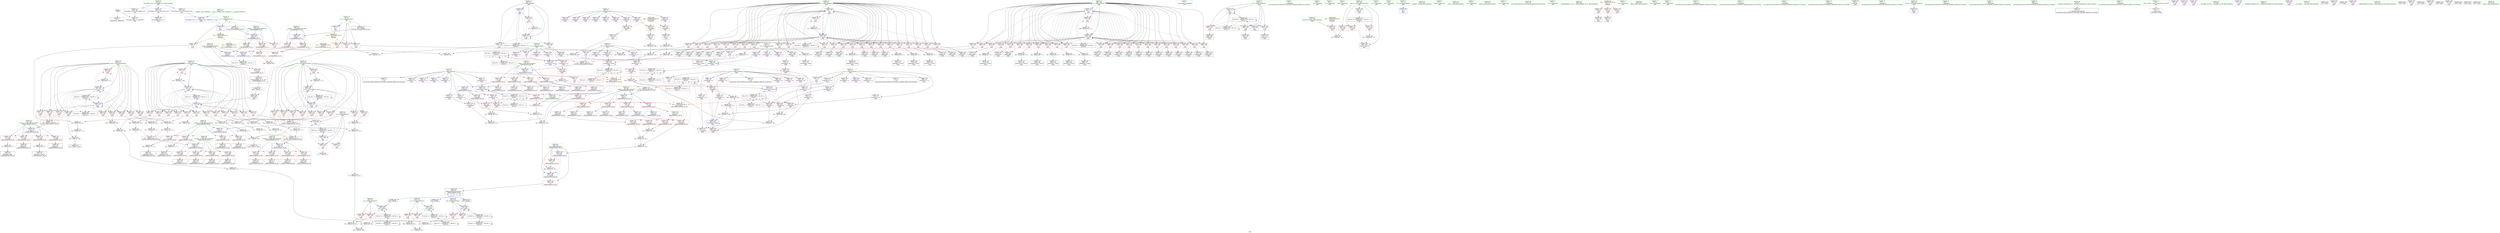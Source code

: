 digraph "SVFG" {
	label="SVFG";

	Node0x563df68a3420 [shape=record,color=grey,label="{NodeID: 0\nNullPtr}"];
	Node0x563df68a3420 -> Node0x563df68c5690[style=solid];
	Node0x563df68a3420 -> Node0x563df68cd4a0[style=solid];
	Node0x563df68d9090 [shape=record,color=black,label="{NodeID: 775\n93 = PHI(525, 539, 553, )\n3rd arg _Z6getsumPA505_iS0_iiii }"];
	Node0x563df68d9090 -> Node0x563df68cd810[style=solid];
	Node0x563df6903b50 [shape=record,color=black,label="{NodeID: 609\nMR_28V_2 = PHI(MR_28V_3, MR_28V_1, )\npts\{21 \}\n}"];
	Node0x563df6903b50 -> Node0x563df690b940[style=dashed];
	Node0x563df68d2e10 [shape=record,color=red,label="{NodeID: 277\n270\<--206\n\<--i\nmain\n}"];
	Node0x563df68d2e10 -> Node0x563df68e7230[style=solid];
	Node0x563df68c3cd0 [shape=record,color=black,label="{NodeID: 111\n336\<--335\nconv37\<--\nmain\n}"];
	Node0x563df68c3cd0 -> Node0x563df68e9030[style=solid];
	Node0x563df68e76b0 [shape=record,color=grey,label="{NodeID: 554\n575 = Binary(574, 127, )\n}"];
	Node0x563df68e76b0 -> Node0x563df68e73b0[style=solid];
	Node0x563df68ccb90 [shape=record,color=red,label="{NodeID: 388\n671\<--656\n\<--__a.addr\n_ZSt3minIiERKT_S2_S2_\n}"];
	Node0x563df68ccb90 -> Node0x563df68cf550[style=solid];
	Node0x563df68c8320 [shape=record,color=purple,label="{NodeID: 222\n163\<--157\narrayidx23\<--\n_Z6getsumPA505_iS0_iiii\n}"];
	Node0x563df68c8320 -> Node0x563df68d25f0[style=solid];
	Node0x563df68c4770 [shape=record,color=green,label="{NodeID: 56\n214\<--215\nk\<--k_field_insensitive\nmain\n}"];
	Node0x563df68c4770 -> Node0x563df68d5780[style=solid];
	Node0x563df68c4770 -> Node0x563df68d5850[style=solid];
	Node0x563df68c4770 -> Node0x563df68d5920[style=solid];
	Node0x563df68c4770 -> Node0x563df68d59f0[style=solid];
	Node0x563df68c4770 -> Node0x563df68d5ac0[style=solid];
	Node0x563df68c4770 -> Node0x563df68d5b90[style=solid];
	Node0x563df68c4770 -> Node0x563df68d5c60[style=solid];
	Node0x563df68c4770 -> Node0x563df68d5d30[style=solid];
	Node0x563df68c4770 -> Node0x563df68d5e00[style=solid];
	Node0x563df68c4770 -> Node0x563df68d5ed0[style=solid];
	Node0x563df68c4770 -> Node0x563df68d5fa0[style=solid];
	Node0x563df68c4770 -> Node0x563df68d6070[style=solid];
	Node0x563df68c4770 -> Node0x563df68d6140[style=solid];
	Node0x563df68c4770 -> Node0x563df68ce850[style=solid];
	Node0x563df68c4770 -> Node0x563df68cf140[style=solid];
	Node0x563df6915530 [shape=record,color=yellow,style=double,label="{NodeID: 665\n24V_1 = ENCHI(MR_24V_0)\npts\{12 \}\nFun[_ZSt3minIiERKT_S2_S2_]}"];
	Node0x563df6915530 -> Node0x563df68cce00[style=dashed];
	Node0x563df68d5b90 [shape=record,color=red,label="{NodeID: 333\n541\<--214\n\<--k\nmain\n}"];
	Node0x563df68d5b90 -> Node0x563df68e6330[style=solid];
	Node0x563df68cb400 [shape=record,color=purple,label="{NodeID: 167\n548\<--22\n\<--a1\nmain\n|{<s0>14}}"];
	Node0x563df68cb400:s0 -> Node0x563df68d8a30[style=solid,color=red];
	Node0x563df68a4ff0 [shape=record,color=green,label="{NodeID: 1\n7\<--1\n__dso_handle\<--dummyObj\nGlob }"];
	Node0x563df68d9250 [shape=record,color=black,label="{NodeID: 776\n94 = PHI(529, 543, 557, )\n4th arg _Z6getsumPA505_iS0_iiii }"];
	Node0x563df68d9250 -> Node0x563df68cd8e0[style=solid];
	Node0x563df6903c40 [shape=record,color=black,label="{NodeID: 610\nMR_30V_2 = PHI(MR_30V_3, MR_30V_1, )\npts\{24 \}\n}"];
	Node0x563df6903c40 -> Node0x563df690be40[style=dashed];
	Node0x563df68d2ee0 [shape=record,color=red,label="{NodeID: 278\n284\<--208\n\<--x\nmain\n}"];
	Node0x563df68d2ee0 -> Node0x563df68eb430[style=solid];
	Node0x563df68c3da0 [shape=record,color=black,label="{NodeID: 112\n341\<--340\nidxprom40\<--\nmain\n}"];
	Node0x563df68e7830 [shape=record,color=grey,label="{NodeID: 555\n581 = Binary(579, 580, )\n}"];
	Node0x563df68e7830 -> Node0x563df68eb130[style=solid];
	Node0x563df68ccc60 [shape=record,color=red,label="{NodeID: 389\n662\<--658\n\<--__b.addr\n_ZSt3minIiERKT_S2_S2_\n}"];
	Node0x563df68ccc60 -> Node0x563df68cce00[style=solid];
	Node0x563df68c83f0 [shape=record,color=purple,label="{NodeID: 223\n168\<--165\narrayidx25\<--\n_Z6getsumPA505_iS0_iiii\n}"];
	Node0x563df68c4840 [shape=record,color=green,label="{NodeID: 57\n216\<--217\nok\<--ok_field_insensitive\nmain\n}"];
	Node0x563df68c4840 -> Node0x563df68d6210[style=solid];
	Node0x563df68c4840 -> Node0x563df68d62e0[style=solid];
	Node0x563df68c4840 -> Node0x563df68d63b0[style=solid];
	Node0x563df68c4840 -> Node0x563df68ce920[style=solid];
	Node0x563df68c4840 -> Node0x563df68cee00[style=solid];
	Node0x563df68d5c60 [shape=record,color=red,label="{NodeID: 334\n545\<--214\n\<--k\nmain\n}"];
	Node0x563df68d5c60 -> Node0x563df68e67b0[style=solid];
	Node0x563df68cb4d0 [shape=record,color=purple,label="{NodeID: 168\n391\<--25\narrayidx71\<--s1\nmain\n}"];
	Node0x563df68a42f0 [shape=record,color=green,label="{NodeID: 2\n9\<--1\n\<--dummyObj\nCan only get source location for instruction, argument, global var or function.}"];
	Node0x563df68d9410 [shape=record,color=black,label="{NodeID: 777\n95 = PHI(533, 547, 561, )\n5th arg _Z6getsumPA505_iS0_iiii }"];
	Node0x563df68d9410 -> Node0x563df68cd9b0[style=solid];
	Node0x563df6904140 [shape=record,color=black,label="{NodeID: 611\nMR_32V_2 = PHI(MR_32V_3, MR_32V_1, )\npts\{28 \}\n}"];
	Node0x563df6904140 -> Node0x563df690c340[style=dashed];
	Node0x563df68d2fb0 [shape=record,color=red,label="{NodeID: 279\n294\<--208\n\<--x\nmain\n}"];
	Node0x563df68d2fb0 -> Node0x563df68c3310[style=solid];
	Node0x563df68c3e70 [shape=record,color=black,label="{NodeID: 113\n344\<--343\nidxprom42\<--\nmain\n}"];
	Node0x563df68e79b0 [shape=record,color=grey,label="{NodeID: 556\n588 = Binary(587, 127, )\n}"];
	Node0x563df68e79b0 -> Node0x563df68e6db0[style=solid];
	Node0x563df68ccd30 [shape=record,color=red,label="{NodeID: 390\n668\<--658\n\<--__b.addr\n_ZSt3minIiERKT_S2_S2_\n}"];
	Node0x563df68ccd30 -> Node0x563df68cf480[style=solid];
	Node0x563df68c84c0 [shape=record,color=purple,label="{NodeID: 224\n171\<--165\narrayidx27\<--\n_Z6getsumPA505_iS0_iiii\n}"];
	Node0x563df68c84c0 -> Node0x563df68d26c0[style=solid];
	Node0x563df68c4910 [shape=record,color=green,label="{NodeID: 58\n218\<--219\nx134\<--x134_field_insensitive\nmain\n}"];
	Node0x563df68c4910 -> Node0x563df68d6480[style=solid];
	Node0x563df68c4910 -> Node0x563df68d6550[style=solid];
	Node0x563df68c4910 -> Node0x563df68d6620[style=solid];
	Node0x563df68c4910 -> Node0x563df68d66f0[style=solid];
	Node0x563df68c4910 -> Node0x563df68d67c0[style=solid];
	Node0x563df68c4910 -> Node0x563df68d6890[style=solid];
	Node0x563df68c4910 -> Node0x563df68d6960[style=solid];
	Node0x563df68c4910 -> Node0x563df68d6a30[style=solid];
	Node0x563df68c4910 -> Node0x563df68d6b00[style=solid];
	Node0x563df68c4910 -> Node0x563df68d6bd0[style=solid];
	Node0x563df68c4910 -> Node0x563df68ce9f0[style=solid];
	Node0x563df68c4910 -> Node0x563df68cefa0[style=solid];
	Node0x563df68d5d30 [shape=record,color=red,label="{NodeID: 335\n555\<--214\n\<--k\nmain\n}"];
	Node0x563df68d5d30 -> Node0x563df68e4830[style=solid];
	Node0x563df68cb5a0 [shape=record,color=purple,label="{NodeID: 169\n395\<--25\narrayidx74\<--s1\nmain\n}"];
	Node0x563df68cb5a0 -> Node0x563df68d7f50[style=solid];
	Node0x563df68a4380 [shape=record,color=green,label="{NodeID: 3\n38\<--1\n.str\<--dummyObj\nGlob }"];
	Node0x563df6904640 [shape=record,color=black,label="{NodeID: 612\nMR_34V_2 = PHI(MR_34V_3, MR_34V_1, )\npts\{31 \}\n}"];
	Node0x563df6904640 -> Node0x563df690c840[style=dashed];
	Node0x563df68d3080 [shape=record,color=red,label="{NodeID: 280\n304\<--208\n\<--x\nmain\n}"];
	Node0x563df68d3080 -> Node0x563df68c3580[style=solid];
	Node0x563df68c3f40 [shape=record,color=black,label="{NodeID: 114\n348\<--347\nidxprom44\<--\nmain\n}"];
	Node0x563df68e7b30 [shape=record,color=grey,label="{NodeID: 557\n587 = Binary(585, 586, )\n}"];
	Node0x563df68e7b30 -> Node0x563df68e79b0[style=solid];
	Node0x563df68cce00 [shape=record,color=red,label="{NodeID: 391\n663\<--662\n\<--\n_ZSt3minIiERKT_S2_S2_\n}"];
	Node0x563df68cce00 -> Node0x563df68eba30[style=solid];
	Node0x563df68c8590 [shape=record,color=purple,label="{NodeID: 225\n177\<--174\narrayidx30\<--\n_Z6getsumPA505_iS0_iiii\n}"];
	Node0x563df68c49e0 [shape=record,color=green,label="{NodeID: 59\n220\<--221\ny140\<--y140_field_insensitive\nmain\n}"];
	Node0x563df68c49e0 -> Node0x563df68d6ca0[style=solid];
	Node0x563df68c49e0 -> Node0x563df68d6d70[style=solid];
	Node0x563df68c49e0 -> Node0x563df68d6e40[style=solid];
	Node0x563df68c49e0 -> Node0x563df68d6f10[style=solid];
	Node0x563df68c49e0 -> Node0x563df68d6fe0[style=solid];
	Node0x563df68c49e0 -> Node0x563df68d70b0[style=solid];
	Node0x563df68c49e0 -> Node0x563df68d7180[style=solid];
	Node0x563df68c49e0 -> Node0x563df68d7250[style=solid];
	Node0x563df68c49e0 -> Node0x563df68d7320[style=solid];
	Node0x563df68c49e0 -> Node0x563df68d73f0[style=solid];
	Node0x563df68c49e0 -> Node0x563df68ceac0[style=solid];
	Node0x563df68c49e0 -> Node0x563df68ceed0[style=solid];
	Node0x563df68d5e00 [shape=record,color=red,label="{NodeID: 336\n559\<--214\n\<--k\nmain\n}"];
	Node0x563df68d5e00 -> Node0x563df68e52b0[style=solid];
	Node0x563df68cb670 [shape=record,color=purple,label="{NodeID: 170\n400\<--25\narrayidx77\<--s1\nmain\n}"];
	Node0x563df68a4410 [shape=record,color=green,label="{NodeID: 4\n40\<--1\n.str.1\<--dummyObj\nGlob }"];
	Node0x563df6904b40 [shape=record,color=black,label="{NodeID: 613\nMR_36V_2 = PHI(MR_36V_3, MR_36V_1, )\npts\{35 \}\n}"];
	Node0x563df6904b40 -> Node0x563df690cd40[style=dashed];
	Node0x563df68d3150 [shape=record,color=red,label="{NodeID: 281\n311\<--208\n\<--x\nmain\n}"];
	Node0x563df68d3150 -> Node0x563df68c3720[style=solid];
	Node0x563df68c4010 [shape=record,color=black,label="{NodeID: 115\n352\<--351\nidxprom47\<--sub46\nmain\n}"];
	Node0x563df68e7cb0 [shape=record,color=grey,label="{NodeID: 558\n585 = Binary(583, 584, )\n}"];
	Node0x563df68e7cb0 -> Node0x563df68e7b30[style=solid];
	Node0x563df68cced0 [shape=record,color=red,label="{NodeID: 392\n665\<--664\n\<--\n_ZSt3minIiERKT_S2_S2_\n}"];
	Node0x563df68cced0 -> Node0x563df68eba30[style=solid];
	Node0x563df68c8660 [shape=record,color=purple,label="{NodeID: 226\n180\<--174\narrayidx32\<--\n_Z6getsumPA505_iS0_iiii\n}"];
	Node0x563df68c8660 -> Node0x563df68d2790[style=solid];
	Node0x563df68c4ab0 [shape=record,color=green,label="{NodeID: 60\n222\<--223\ng0\<--g0_field_insensitive\nmain\n}"];
	Node0x563df68c4ab0 -> Node0x563df68d74c0[style=solid];
	Node0x563df68c4ab0 -> Node0x563df68d7590[style=solid];
	Node0x563df68c4ab0 -> Node0x563df68ceb90[style=solid];
	Node0x563df68d5ed0 [shape=record,color=red,label="{NodeID: 337\n573\<--214\n\<--k\nmain\n}"];
	Node0x563df68d5ed0 -> Node0x563df68e7530[style=solid];
	Node0x563df68cb740 [shape=record,color=purple,label="{NodeID: 171\n403\<--25\narrayidx79\<--s1\nmain\n}"];
	Node0x563df68cb740 -> Node0x563df68d8020[style=solid];
	Node0x563df68a3600 [shape=record,color=green,label="{NodeID: 5\n42\<--1\nstdin\<--dummyObj\nGlob }"];
	Node0x563df6905040 [shape=record,color=black,label="{NodeID: 614\nMR_42V_3 = PHI(MR_42V_4, MR_42V_2, )\npts\{205 \}\n}"];
	Node0x563df6905040 -> Node0x563df68d2a00[style=dashed];
	Node0x563df6905040 -> Node0x563df68d2ad0[style=dashed];
	Node0x563df6905040 -> Node0x563df68d2ba0[style=dashed];
	Node0x563df6905040 -> Node0x563df68cf210[style=dashed];
	Node0x563df68d3220 [shape=record,color=red,label="{NodeID: 282\n320\<--208\n\<--x\nmain\n}"];
	Node0x563df68d3220 -> Node0x563df68e8bb0[style=solid];
	Node0x563df68c8a90 [shape=record,color=black,label="{NodeID: 116\n357\<--356\nidxprom50\<--sub49\nmain\n}"];
	Node0x563df68e7e30 [shape=record,color=grey,label="{NodeID: 559\n632 = Binary(631, 127, )\n}"];
	Node0x563df68e7e30 -> Node0x563df68cf210[style=solid];
	Node0x563df68ccfa0 [shape=record,color=blue,label="{NodeID: 393\n8\<--9\nsx\<--\nGlob }"];
	Node0x563df68ccfa0 -> Node0x563df6916010[style=dashed];
	Node0x563df68c8730 [shape=record,color=purple,label="{NodeID: 227\n186\<--183\narrayidx35\<--\n_Z6getsumPA505_iS0_iiii\n}"];
	Node0x563df68c4b80 [shape=record,color=green,label="{NodeID: 61\n224\<--225\ng1\<--g1_field_insensitive\nmain\n}"];
	Node0x563df68c4b80 -> Node0x563df68d7660[style=solid];
	Node0x563df68c4b80 -> Node0x563df68d7730[style=solid];
	Node0x563df68c4b80 -> Node0x563df68cec60[style=solid];
	Node0x563df68d5fa0 [shape=record,color=red,label="{NodeID: 338\n586\<--214\n\<--k\nmain\n}"];
	Node0x563df68d5fa0 -> Node0x563df68e7b30[style=solid];
	Node0x563df68cb810 [shape=record,color=purple,label="{NodeID: 172\n409\<--25\narrayidx83\<--s1\nmain\n}"];
	Node0x563df68a3690 [shape=record,color=green,label="{NodeID: 6\n43\<--1\n.str.2\<--dummyObj\nGlob }"];
	Node0x563df6905540 [shape=record,color=black,label="{NodeID: 615\nMR_44V_2 = PHI(MR_44V_4, MR_44V_1, )\npts\{207 \}\n}"];
	Node0x563df6905540 -> Node0x563df68cddc0[style=dashed];
	Node0x563df68d32f0 [shape=record,color=red,label="{NodeID: 283\n322\<--208\n\<--x\nmain\n}"];
	Node0x563df68d32f0 -> Node0x563df68c3990[style=solid];
	Node0x563df68c8b60 [shape=record,color=black,label="{NodeID: 117\n360\<--359\nidxprom52\<--\nmain\n}"];
	Node0x563df68e7fb0 [shape=record,color=grey,label="{NodeID: 560\n504 = Binary(502, 503, )\n}"];
	Node0x563df68e7fb0 -> Node0x563df68e8130[style=solid];
	Node0x563df68cd0a0 [shape=record,color=blue,label="{NodeID: 394\n11\<--9\nsy\<--\nGlob }"];
	Node0x563df68cd0a0 -> Node0x563df69160f0[style=dashed];
	Node0x563df68c8800 [shape=record,color=purple,label="{NodeID: 228\n189\<--183\narrayidx37\<--\n_Z6getsumPA505_iS0_iiii\n}"];
	Node0x563df68c8800 -> Node0x563df68d2860[style=solid];
	Node0x563df68c4c50 [shape=record,color=green,label="{NodeID: 62\n226\<--227\ng2\<--g2_field_insensitive\nmain\n}"];
	Node0x563df68c4c50 -> Node0x563df68d7800[style=solid];
	Node0x563df68c4c50 -> Node0x563df68d78d0[style=solid];
	Node0x563df68c4c50 -> Node0x563df68ced30[style=solid];
	Node0x563df68d6070 [shape=record,color=red,label="{NodeID: 339\n608\<--214\n\<--k\nmain\n}"];
	Node0x563df68d6070 -> Node0x563df68cf070[style=solid];
	Node0x563df68cb8e0 [shape=record,color=purple,label="{NodeID: 173\n413\<--25\narrayidx86\<--s1\nmain\n}"];
	Node0x563df68cb8e0 -> Node0x563df68d80f0[style=solid];
	Node0x563df68a3720 [shape=record,color=green,label="{NodeID: 7\n45\<--1\n.str.3\<--dummyObj\nGlob }"];
	Node0x563df6905a40 [shape=record,color=black,label="{NodeID: 616\nMR_46V_2 = PHI(MR_46V_4, MR_46V_1, )\npts\{209 \}\n}"];
	Node0x563df6905a40 -> Node0x563df68cdf60[style=dashed];
	Node0x563df68d33c0 [shape=record,color=red,label="{NodeID: 284\n329\<--208\n\<--x\nmain\n}"];
	Node0x563df68d33c0 -> Node0x563df68c3b30[style=solid];
	Node0x563df68c8c30 [shape=record,color=black,label="{NodeID: 118\n366\<--365\nidxprom55\<--sub54\nmain\n}"];
	Node0x563df68e8130 [shape=record,color=grey,label="{NodeID: 561\n505 = Binary(504, 127, )\n}"];
	Node0x563df68e8130 -> Node0x563df68eb730[style=solid];
	Node0x563df68cd1a0 [shape=record,color=blue,label="{NodeID: 395\n13\<--9\ned\<--\nGlob }"];
	Node0x563df68c88d0 [shape=record,color=red,label="{NodeID: 229\n259\<--8\n\<--sx\nmain\n}"];
	Node0x563df68c88d0 -> Node0x563df68eae30[style=solid];
	Node0x563df68c4d20 [shape=record,color=green,label="{NodeID: 63\n233\<--234\nfreopen\<--freopen_field_insensitive\n}"];
	Node0x563df68d6140 [shape=record,color=red,label="{NodeID: 340\n612\<--214\n\<--k\nmain\n}"];
	Node0x563df68d6140 -> Node0x563df68e6c30[style=solid];
	Node0x563df68cb9b0 [shape=record,color=purple,label="{NodeID: 174\n426\<--25\narrayidx94\<--s1\nmain\n}"];
	Node0x563df68a37b0 [shape=record,color=green,label="{NodeID: 8\n47\<--1\nstdout\<--dummyObj\nGlob }"];
	Node0x563df6905f40 [shape=record,color=black,label="{NodeID: 617\nMR_48V_2 = PHI(MR_48V_3, MR_48V_1, )\npts\{211 \}\n}"];
	Node0x563df6905f40 -> Node0x563df68ce030[style=dashed];
	Node0x563df6905f40 -> Node0x563df6905f40[style=dashed];
	Node0x563df68d3490 [shape=record,color=red,label="{NodeID: 285\n340\<--208\n\<--x\nmain\n}"];
	Node0x563df68d3490 -> Node0x563df68c3da0[style=solid];
	Node0x563df68c8d00 [shape=record,color=black,label="{NodeID: 119\n370\<--369\nidxprom58\<--sub57\nmain\n}"];
	Node0x563df68e82b0 [shape=record,color=grey,label="{NodeID: 562\n302 = Binary(301, 303, )\n}"];
	Node0x563df68e82b0 -> Node0x563df68ce100[style=solid];
	Node0x563df68cd2a0 [shape=record,color=blue,label="{NodeID: 396\n682\<--61\nllvm.global_ctors_0\<--\nGlob }"];
	Node0x563df68c89a0 [shape=record,color=red,label="{NodeID: 230\n285\<--8\n\<--sx\nmain\n}"];
	Node0x563df68c89a0 -> Node0x563df68eb430[style=solid];
	Node0x563df68c4e20 [shape=record,color=green,label="{NodeID: 64\n241\<--242\nscanf\<--scanf_field_insensitive\n}"];
	Node0x563df68d6210 [shape=record,color=red,label="{NodeID: 341\n498\<--216\n\<--ok\nmain\n}"];
	Node0x563df68d6210 -> Node0x563df68ca150[style=solid];
	Node0x563df68cba80 [shape=record,color=purple,label="{NodeID: 175\n429\<--25\narrayidx96\<--s1\nmain\n}"];
	Node0x563df68cba80 -> Node0x563df68ce440[style=solid];
	Node0x563df68a31c0 [shape=record,color=green,label="{NodeID: 9\n48\<--1\n.str.4\<--dummyObj\nGlob }"];
	Node0x563df6906440 [shape=record,color=black,label="{NodeID: 618\nMR_50V_2 = PHI(MR_50V_5, MR_50V_1, )\npts\{213 \}\n}"];
	Node0x563df6906440 -> Node0x563df68ce780[style=dashed];
	Node0x563df68d3560 [shape=record,color=red,label="{NodeID: 286\n347\<--208\n\<--x\nmain\n}"];
	Node0x563df68d3560 -> Node0x563df68c3f40[style=solid];
	Node0x563df68c8dd0 [shape=record,color=black,label="{NodeID: 120\n375\<--374\nidxprom61\<--\nmain\n}"];
	Node0x563df68e8430 [shape=record,color=grey,label="{NodeID: 563\n363 = Binary(354, 362, )\n}"];
	Node0x563df68e8430 -> Node0x563df68e8d30[style=solid];
	Node0x563df68cd3a0 [shape=record,color=blue,label="{NodeID: 397\n683\<--62\nllvm.global_ctors_1\<--_GLOBAL__sub_I_ACRushTC_1_1.cpp\nGlob }"];
	Node0x563df68d08b0 [shape=record,color=red,label="{NodeID: 231\n502\<--8\n\<--sx\nmain\n}"];
	Node0x563df68d08b0 -> Node0x563df68e7fb0[style=solid];
	Node0x563df68c4f20 [shape=record,color=green,label="{NodeID: 65\n252\<--253\nprintf\<--printf_field_insensitive\n}"];
	Node0x563df6915d40 [shape=record,color=yellow,style=double,label="{NodeID: 674\n16V_1 = ENCHI(MR_16V_0)\npts\{17 24 31 \}\nFun[_Z6getsumPA505_iS0_iiii]}"];
	Node0x563df6915d40 -> Node0x563df68d25f0[style=dashed];
	Node0x563df6915d40 -> Node0x563df68d26c0[style=dashed];
	Node0x563df6915d40 -> Node0x563df68d2790[style=dashed];
	Node0x563df6915d40 -> Node0x563df68d2860[style=dashed];
	Node0x563df68d62e0 [shape=record,color=red,label="{NodeID: 342\n512\<--216\n\<--ok\nmain\n}"];
	Node0x563df68d62e0 -> Node0x563df68ca220[style=solid];
	Node0x563df68cbb50 [shape=record,color=purple,label="{NodeID: 176\n549\<--25\n\<--s1\nmain\n|{<s0>14}}"];
	Node0x563df68cbb50:s0 -> Node0x563df68d8d10[style=solid,color=red];
	Node0x563df68a3250 [shape=record,color=green,label="{NodeID: 10\n50\<--1\n.str.5\<--dummyObj\nGlob }"];
	Node0x563df6906940 [shape=record,color=black,label="{NodeID: 619\nMR_52V_2 = PHI(MR_52V_4, MR_52V_1, )\npts\{215 \}\n}"];
	Node0x563df6906940 -> Node0x563df68ce850[style=dashed];
	Node0x563df68d3630 [shape=record,color=red,label="{NodeID: 287\n355\<--208\n\<--x\nmain\n}"];
	Node0x563df68d3630 -> Node0x563df68e9f30[style=solid];
	Node0x563df68c8ea0 [shape=record,color=black,label="{NodeID: 121\n378\<--377\nidxprom63\<--\nmain\n}"];
	Node0x563df68e85b0 [shape=record,color=grey,label="{NodeID: 564\n365 = Binary(364, 127, )\n}"];
	Node0x563df68e85b0 -> Node0x563df68c8c30[style=solid];
	Node0x563df68cd4a0 [shape=record,color=blue, style = dotted,label="{NodeID: 398\n684\<--3\nllvm.global_ctors_2\<--dummyVal\nGlob }"];
	Node0x563df68d0980 [shape=record,color=red,label="{NodeID: 232\n291\<--11\n\<--sy\nmain\n}"];
	Node0x563df68d0980 -> Node0x563df68eb8b0[style=solid];
	Node0x563df68c5020 [shape=record,color=green,label="{NodeID: 66\n278\<--279\nllvm.memset.p0i8.i64\<--llvm.memset.p0i8.i64_field_insensitive\n}"];
	Node0x563df6915e20 [shape=record,color=yellow,style=double,label="{NodeID: 675\n18V_1 = ENCHI(MR_18V_0)\npts\{21 28 35 \}\nFun[_Z6getsumPA505_iS0_iiii]}"];
	Node0x563df6915e20 -> Node0x563df68d22b0[style=dashed];
	Node0x563df6915e20 -> Node0x563df68d2380[style=dashed];
	Node0x563df6915e20 -> Node0x563df68d2450[style=dashed];
	Node0x563df6915e20 -> Node0x563df68d2520[style=dashed];
	Node0x563df68d63b0 [shape=record,color=red,label="{NodeID: 343\n605\<--216\n\<--ok\nmain\n}"];
	Node0x563df68d63b0 -> Node0x563df68ca2f0[style=solid];
	Node0x563df68cbc20 [shape=record,color=purple,label="{NodeID: 177\n342\<--29\narrayidx41\<--a2\nmain\n}"];
	Node0x563df68a3320 [shape=record,color=green,label="{NodeID: 11\n52\<--1\n.str.6\<--dummyObj\nGlob }"];
	Node0x563df6906e40 [shape=record,color=black,label="{NodeID: 620\nMR_54V_2 = PHI(MR_54V_9, MR_54V_1, )\npts\{217 \}\n}"];
	Node0x563df6906e40 -> Node0x563df68ce920[style=dashed];
	Node0x563df6906e40 -> Node0x563df6906e40[style=dashed];
	Node0x563df68d3700 [shape=record,color=red,label="{NodeID: 288\n364\<--208\n\<--x\nmain\n}"];
	Node0x563df68d3700 -> Node0x563df68e85b0[style=solid];
	Node0x563df68c8f70 [shape=record,color=black,label="{NodeID: 122\n383\<--382\nidxprom66\<--\nmain\n}"];
	Node0x563df68e8730 [shape=record,color=grey,label="{NodeID: 565\n319 = Binary(318, 303, )\n}"];
	Node0x563df68e8730 -> Node0x563df68e8bb0[style=solid];
	Node0x563df68cd5a0 [shape=record,color=blue,label="{NodeID: 399\n96\<--90\na.addr\<--a\n_Z6getsumPA505_iS0_iiii\n}"];
	Node0x563df68cd5a0 -> Node0x563df68d0d90[style=dashed];
	Node0x563df68cd5a0 -> Node0x563df68d0e60[style=dashed];
	Node0x563df68cd5a0 -> Node0x563df68d0f30[style=dashed];
	Node0x563df68cd5a0 -> Node0x563df68d1000[style=dashed];
	Node0x563df68d0a50 [shape=record,color=red,label="{NodeID: 233\n516\<--11\n\<--sy\nmain\n}"];
	Node0x563df68d0a50 -> Node0x563df68e9930[style=solid];
	Node0x563df68c5120 [shape=record,color=green,label="{NodeID: 67\n486\<--487\n_ZSt3minIiERKT_S2_S2_\<--_ZSt3minIiERKT_S2_S2__field_insensitive\n}"];
	Node0x563df6915f00 [shape=record,color=yellow,style=double,label="{NodeID: 676\n20V_1 = ENCHI(MR_20V_0)\npts\{1 \}\nFun[main]}"];
	Node0x563df6915f00 -> Node0x563df68d0b20[style=dashed];
	Node0x563df6915f00 -> Node0x563df68d0bf0[style=dashed];
	Node0x563df6915f00 -> Node0x563df68d0cc0[style=dashed];
	Node0x563df68d6480 [shape=record,color=red,label="{NodeID: 344\n501\<--218\n\<--x134\nmain\n}"];
	Node0x563df68d6480 -> Node0x563df68eb730[style=solid];
	Node0x563df68cbcf0 [shape=record,color=purple,label="{NodeID: 178\n345\<--29\narrayidx43\<--a2\nmain\n}"];
	Node0x563df68cbcf0 -> Node0x563df68ce2a0[style=solid];
	Node0x563df68a2730 [shape=record,color=green,label="{NodeID: 12\n54\<--1\n.str.7\<--dummyObj\nGlob }"];
	Node0x563df6907340 [shape=record,color=black,label="{NodeID: 621\nMR_56V_2 = PHI(MR_56V_7, MR_56V_1, )\npts\{219 \}\n}"];
	Node0x563df6907340 -> Node0x563df68ce9f0[style=dashed];
	Node0x563df6907340 -> Node0x563df6907340[style=dashed];
	Node0x563df68d37d0 [shape=record,color=red,label="{NodeID: 289\n374\<--208\n\<--x\nmain\n}"];
	Node0x563df68d37d0 -> Node0x563df68c8dd0[style=solid];
	Node0x563df68c9040 [shape=record,color=black,label="{NodeID: 123\n386\<--385\nidxprom68\<--\nmain\n}"];
	Node0x563df68e88b0 [shape=record,color=grey,label="{NodeID: 566\n369 = Binary(368, 127, )\n}"];
	Node0x563df68e88b0 -> Node0x563df68c8d00[style=solid];
	Node0x563df68cd670 [shape=record,color=blue,label="{NodeID: 400\n98\<--91\ns.addr\<--s\n_Z6getsumPA505_iS0_iiii\n}"];
	Node0x563df68cd670 -> Node0x563df68d10d0[style=dashed];
	Node0x563df68cd670 -> Node0x563df68d11a0[style=dashed];
	Node0x563df68cd670 -> Node0x563df68d1270[style=dashed];
	Node0x563df68cd670 -> Node0x563df68d1340[style=dashed];
	Node0x563df68d0b20 [shape=record,color=red,label="{NodeID: 234\n229\<--42\n\<--stdin\nmain\n}"];
	Node0x563df68d0b20 -> Node0x563df68c30a0[style=solid];
	Node0x563df68c5220 [shape=record,color=green,label="{NodeID: 68\n628\<--629\nfflush\<--fflush_field_insensitive\n}"];
	Node0x563df6916010 [shape=record,color=yellow,style=double,label="{NodeID: 677\n22V_1 = ENCHI(MR_22V_0)\npts\{10 \}\nFun[main]|{|<s4>12}}"];
	Node0x563df6916010 -> Node0x563df68c88d0[style=dashed];
	Node0x563df6916010 -> Node0x563df68c89a0[style=dashed];
	Node0x563df6916010 -> Node0x563df68d08b0[style=dashed];
	Node0x563df6916010 -> Node0x563df68cc920[style=dashed];
	Node0x563df6916010:s4 -> Node0x563df6915450[style=dashed,color=red];
	Node0x563df68d6550 [shape=record,color=red,label="{NodeID: 345\n524\<--218\n\<--x134\nmain\n|{<s0>13}}"];
	Node0x563df68d6550:s0 -> Node0x563df68d8ed0[style=solid,color=red];
	Node0x563df68cbdc0 [shape=record,color=purple,label="{NodeID: 179\n460\<--29\narrayidx116\<--a2\nmain\n}"];
	Node0x563df68a2800 [shape=record,color=green,label="{NodeID: 13\n56\<--1\n.str.8\<--dummyObj\nGlob }"];
	Node0x563df6907840 [shape=record,color=black,label="{NodeID: 622\nMR_58V_2 = PHI(MR_58V_8, MR_58V_1, )\npts\{221 \}\n}"];
	Node0x563df6907840 -> Node0x563df6901a40[style=dashed];
	Node0x563df68d38a0 [shape=record,color=red,label="{NodeID: 290\n382\<--208\n\<--x\nmain\n}"];
	Node0x563df68d38a0 -> Node0x563df68c8f70[style=solid];
	Node0x563df68c9110 [shape=record,color=black,label="{NodeID: 124\n390\<--389\nidxprom70\<--\nmain\n}"];
	Node0x563df68e8a30 [shape=record,color=grey,label="{NodeID: 567\n411 = Binary(410, 127, )\n}"];
	Node0x563df68e8a30 -> Node0x563df68c9520[style=solid];
	Node0x563df68cd740 [shape=record,color=blue,label="{NodeID: 401\n100\<--92\nx1.addr\<--x1\n_Z6getsumPA505_iS0_iiii\n}"];
	Node0x563df68cd740 -> Node0x563df68d1410[style=dashed];
	Node0x563df68cd740 -> Node0x563df68d14e0[style=dashed];
	Node0x563df68cd740 -> Node0x563df68d15b0[style=dashed];
	Node0x563df68cd740 -> Node0x563df68d1680[style=dashed];
	Node0x563df68d0bf0 [shape=record,color=red,label="{NodeID: 235\n235\<--47\n\<--stdout\nmain\n}"];
	Node0x563df68d0bf0 -> Node0x563df68c3170[style=solid];
	Node0x563df68c5320 [shape=record,color=green,label="{NodeID: 69\n654\<--655\nretval\<--retval_field_insensitive\n_ZSt3minIiERKT_S2_S2_\n}"];
	Node0x563df68c5320 -> Node0x563df68cc9f0[style=solid];
	Node0x563df68c5320 -> Node0x563df68cf480[style=solid];
	Node0x563df68c5320 -> Node0x563df68cf550[style=solid];
	Node0x563df69160f0 [shape=record,color=yellow,style=double,label="{NodeID: 678\n24V_1 = ENCHI(MR_24V_0)\npts\{12 \}\nFun[main]|{|<s3>12}}"];
	Node0x563df69160f0 -> Node0x563df68d0980[style=dashed];
	Node0x563df69160f0 -> Node0x563df68d0a50[style=dashed];
	Node0x563df69160f0 -> Node0x563df68cc920[style=dashed];
	Node0x563df69160f0:s3 -> Node0x563df6915530[style=dashed,color=red];
	Node0x563df68d6620 [shape=record,color=red,label="{NodeID: 346\n526\<--218\n\<--x134\nmain\n}"];
	Node0x563df68d6620 -> Node0x563df68ea0b0[style=solid];
	Node0x563df68cbe90 [shape=record,color=purple,label="{NodeID: 180\n463\<--29\narrayidx118\<--a2\nmain\n}"];
	Node0x563df68cbe90 -> Node0x563df68cc850[style=solid];
	Node0x563df68a28d0 [shape=record,color=green,label="{NodeID: 14\n58\<--1\n.str.9\<--dummyObj\nGlob }"];
	Node0x563df6907d40 [shape=record,color=black,label="{NodeID: 623\nMR_60V_2 = PHI(MR_60V_7, MR_60V_1, )\npts\{223 \}\n}"];
	Node0x563df6907d40 -> Node0x563df6907d40[style=dashed];
	Node0x563df6907d40 -> Node0x563df6910440[style=dashed];
	Node0x563df68d3970 [shape=record,color=red,label="{NodeID: 291\n389\<--208\n\<--x\nmain\n}"];
	Node0x563df68d3970 -> Node0x563df68c9110[style=solid];
	Node0x563df68c91e0 [shape=record,color=black,label="{NodeID: 125\n394\<--393\nidxprom73\<--sub72\nmain\n}"];
	Node0x563df68e8bb0 [shape=record,color=grey,label="{NodeID: 568\n321 = Binary(319, 320, )\n}"];
	Node0x563df68e8bb0 -> Node0x563df68ce1d0[style=solid];
	Node0x563df68cd810 [shape=record,color=blue,label="{NodeID: 402\n102\<--93\ny1.addr\<--y1\n_Z6getsumPA505_iS0_iiii\n}"];
	Node0x563df68cd810 -> Node0x563df68d1750[style=dashed];
	Node0x563df68cd810 -> Node0x563df68d1820[style=dashed];
	Node0x563df68cd810 -> Node0x563df68d18f0[style=dashed];
	Node0x563df68cd810 -> Node0x563df68d19c0[style=dashed];
	Node0x563df68d0cc0 [shape=record,color=red,label="{NodeID: 236\n626\<--47\n\<--stdout\nmain\n}"];
	Node0x563df68c53f0 [shape=record,color=green,label="{NodeID: 70\n656\<--657\n__a.addr\<--__a.addr_field_insensitive\n_ZSt3minIiERKT_S2_S2_\n}"];
	Node0x563df68c53f0 -> Node0x563df68ccac0[style=solid];
	Node0x563df68c53f0 -> Node0x563df68ccb90[style=solid];
	Node0x563df68c53f0 -> Node0x563df68cf2e0[style=solid];
	Node0x563df68d66f0 [shape=record,color=red,label="{NodeID: 347\n538\<--218\n\<--x134\nmain\n|{<s0>14}}"];
	Node0x563df68d66f0:s0 -> Node0x563df68d8ed0[style=solid,color=red];
	Node0x563df68cbf60 [shape=record,color=purple,label="{NodeID: 181\n562\<--29\n\<--a2\nmain\n|{<s0>15}}"];
	Node0x563df68cbf60:s0 -> Node0x563df68d8a30[style=solid,color=red];
	Node0x563df68a2280 [shape=record,color=green,label="{NodeID: 15\n61\<--1\n\<--dummyObj\nCan only get source location for instruction, argument, global var or function.}"];
	Node0x563df6908240 [shape=record,color=black,label="{NodeID: 624\nMR_62V_2 = PHI(MR_62V_7, MR_62V_1, )\npts\{225 \}\n}"];
	Node0x563df6908240 -> Node0x563df6908240[style=dashed];
	Node0x563df6908240 -> Node0x563df6910940[style=dashed];
	Node0x563df68d3a40 [shape=record,color=red,label="{NodeID: 292\n397\<--208\n\<--x\nmain\n}"];
	Node0x563df68d3a40 -> Node0x563df68e6630[style=solid];
	Node0x563df68c92b0 [shape=record,color=black,label="{NodeID: 126\n399\<--398\nidxprom76\<--sub75\nmain\n}"];
	Node0x563df68e8d30 [shape=record,color=grey,label="{NodeID: 569\n373 = Binary(363, 372, )\n}"];
	Node0x563df68e8d30 -> Node0x563df68e5130[style=solid];
	Node0x563df68cd8e0 [shape=record,color=blue,label="{NodeID: 403\n104\<--94\nx2.addr\<--x2\n_Z6getsumPA505_iS0_iiii\n}"];
	Node0x563df68cd8e0 -> Node0x563df68d1a90[style=dashed];
	Node0x563df68cd8e0 -> Node0x563df68d1b60[style=dashed];
	Node0x563df68cd8e0 -> Node0x563df68d1c30[style=dashed];
	Node0x563df68cd8e0 -> Node0x563df68d1d00[style=dashed];
	Node0x563df68d0d90 [shape=record,color=red,label="{NodeID: 237\n157\<--96\n\<--a.addr\n_Z6getsumPA505_iS0_iiii\n}"];
	Node0x563df68d0d90 -> Node0x563df68c8250[style=solid];
	Node0x563df68d0d90 -> Node0x563df68c8320[style=solid];
	Node0x563df68c54c0 [shape=record,color=green,label="{NodeID: 71\n658\<--659\n__b.addr\<--__b.addr_field_insensitive\n_ZSt3minIiERKT_S2_S2_\n}"];
	Node0x563df68c54c0 -> Node0x563df68ccc60[style=solid];
	Node0x563df68c54c0 -> Node0x563df68ccd30[style=solid];
	Node0x563df68c54c0 -> Node0x563df68cf3b0[style=solid];
	Node0x563df68d67c0 [shape=record,color=red,label="{NodeID: 348\n540\<--218\n\<--x134\nmain\n}"];
	Node0x563df68d67c0 -> Node0x563df68e6330[style=solid];
	Node0x563df68cc030 [shape=record,color=purple,label="{NodeID: 182\n433\<--32\narrayidx98\<--s2\nmain\n}"];
	Node0x563df68a2350 [shape=record,color=green,label="{NodeID: 16\n127\<--1\n\<--dummyObj\nCan only get source location for instruction, argument, global var or function.}"];
	Node0x563df6908740 [shape=record,color=black,label="{NodeID: 625\nMR_64V_2 = PHI(MR_64V_7, MR_64V_1, )\npts\{227 \}\n}"];
	Node0x563df6908740 -> Node0x563df6908740[style=dashed];
	Node0x563df6908740 -> Node0x563df6910e40[style=dashed];
	Node0x563df68d3b10 [shape=record,color=red,label="{NodeID: 293\n406\<--208\n\<--x\nmain\n}"];
	Node0x563df68d3b10 -> Node0x563df68e5d30[style=solid];
	Node0x563df68c9380 [shape=record,color=black,label="{NodeID: 127\n402\<--401\nidxprom78\<--\nmain\n}"];
	Node0x563df68e8eb0 [shape=record,color=grey,label="{NodeID: 570\n415 = Binary(405, 414, )\n}"];
	Node0x563df68e8eb0 -> Node0x563df68e9c30[style=solid];
	Node0x563df68cd9b0 [shape=record,color=blue,label="{NodeID: 404\n106\<--95\ny2.addr\<--y2\n_Z6getsumPA505_iS0_iiii\n}"];
	Node0x563df68cd9b0 -> Node0x563df68d1dd0[style=dashed];
	Node0x563df68cd9b0 -> Node0x563df68d1ea0[style=dashed];
	Node0x563df68cd9b0 -> Node0x563df68d1f70[style=dashed];
	Node0x563df68cd9b0 -> Node0x563df68d2040[style=dashed];
	Node0x563df68d0e60 [shape=record,color=red,label="{NodeID: 238\n165\<--96\n\<--a.addr\n_Z6getsumPA505_iS0_iiii\n}"];
	Node0x563df68d0e60 -> Node0x563df68c83f0[style=solid];
	Node0x563df68d0e60 -> Node0x563df68c84c0[style=solid];
	Node0x563df68c5590 [shape=record,color=green,label="{NodeID: 72\n62\<--678\n_GLOBAL__sub_I_ACRushTC_1_1.cpp\<--_GLOBAL__sub_I_ACRushTC_1_1.cpp_field_insensitive\n}"];
	Node0x563df68c5590 -> Node0x563df68cd3a0[style=solid];
	Node0x563df68d6890 [shape=record,color=red,label="{NodeID: 349\n552\<--218\n\<--x134\nmain\n|{<s0>15}}"];
	Node0x563df68d6890:s0 -> Node0x563df68d8ed0[style=solid,color=red];
	Node0x563df68cc100 [shape=record,color=purple,label="{NodeID: 183\n437\<--32\narrayidx101\<--s2\nmain\n}"];
	Node0x563df68cc100 -> Node0x563df68d8290[style=solid];
	Node0x563df68a2420 [shape=record,color=green,label="{NodeID: 17\n275\<--1\n\<--dummyObj\nCan only get source location for instruction, argument, global var or function.}"];
	Node0x563df68d3be0 [shape=record,color=red,label="{NodeID: 294\n416\<--208\n\<--x\nmain\n}"];
	Node0x563df68d3be0 -> Node0x563df68c95f0[style=solid];
	Node0x563df68c9450 [shape=record,color=black,label="{NodeID: 128\n408\<--407\nidxprom82\<--sub81\nmain\n}"];
	Node0x563df68e9030 [shape=record,color=grey,label="{NodeID: 571\n337 = Binary(336, 303, )\n}"];
	Node0x563df68e9030 -> Node0x563df68e94b0[style=solid];
	Node0x563df68cda80 [shape=record,color=blue,label="{NodeID: 405\n108\<--155\nR\<--sub19\n_Z6getsumPA505_iS0_iiii\n}"];
	Node0x563df68cda80 -> Node0x563df68d2110[style=dashed];
	Node0x563df68cda80 -> Node0x563df68cdb50[style=dashed];
	Node0x563df68d0f30 [shape=record,color=red,label="{NodeID: 239\n174\<--96\n\<--a.addr\n_Z6getsumPA505_iS0_iiii\n}"];
	Node0x563df68d0f30 -> Node0x563df68c8590[style=solid];
	Node0x563df68d0f30 -> Node0x563df68c8660[style=solid];
	Node0x563df68c5690 [shape=record,color=black,label="{NodeID: 73\n2\<--3\ndummyVal\<--dummyVal\n}"];
	Node0x563df68d6960 [shape=record,color=red,label="{NodeID: 350\n554\<--218\n\<--x134\nmain\n}"];
	Node0x563df68d6960 -> Node0x563df68e4830[style=solid];
	Node0x563df68cc1d0 [shape=record,color=purple,label="{NodeID: 184\n442\<--32\narrayidx104\<--s2\nmain\n}"];
	Node0x563df68a3e20 [shape=record,color=green,label="{NodeID: 18\n276\<--1\n\<--dummyObj\nCan only get source location for instruction, argument, global var or function.}"];
	Node0x563df68d3cb0 [shape=record,color=red,label="{NodeID: 295\n424\<--208\n\<--x\nmain\n}"];
	Node0x563df68d3cb0 -> Node0x563df68c9790[style=solid];
	Node0x563df68c9520 [shape=record,color=black,label="{NodeID: 129\n412\<--411\nidxprom85\<--sub84\nmain\n}"];
	Node0x563df68e91b0 [shape=record,color=grey,label="{NodeID: 572\n191 = Binary(182, 190, )\n}"];
	Node0x563df68e91b0 -> Node0x563df68e9330[style=solid];
	Node0x563df68cdb50 [shape=record,color=blue,label="{NodeID: 406\n108\<--193\nR\<--sub39\n_Z6getsumPA505_iS0_iiii\n}"];
	Node0x563df68cdb50 -> Node0x563df68d21e0[style=dashed];
	Node0x563df68d1000 [shape=record,color=red,label="{NodeID: 240\n183\<--96\n\<--a.addr\n_Z6getsumPA505_iS0_iiii\n}"];
	Node0x563df68d1000 -> Node0x563df68c8730[style=solid];
	Node0x563df68d1000 -> Node0x563df68c8800[style=solid];
	Node0x563df68c5790 [shape=record,color=black,label="{NodeID: 74\n199\<--9\nmain_ret\<--\nmain\n}"];
	Node0x563df68d6a30 [shape=record,color=red,label="{NodeID: 351\n570\<--218\n\<--x134\nmain\n}"];
	Node0x563df68d6a30 -> Node0x563df68e70b0[style=solid];
	Node0x563df68cc2a0 [shape=record,color=purple,label="{NodeID: 185\n445\<--32\narrayidx106\<--s2\nmain\n}"];
	Node0x563df68cc2a0 -> Node0x563df68d8360[style=solid];
	Node0x563df68a3ef0 [shape=record,color=green,label="{NodeID: 19\n277\<--1\n\<--dummyObj\nCan only get source location for instruction, argument, global var or function.}"];
	Node0x563df68d3d80 [shape=record,color=red,label="{NodeID: 296\n431\<--208\n\<--x\nmain\n}"];
	Node0x563df68d3d80 -> Node0x563df68c9930[style=solid];
	Node0x563df68c95f0 [shape=record,color=black,label="{NodeID: 130\n417\<--416\nidxprom88\<--\nmain\n}"];
	Node0x563df68e9330 [shape=record,color=grey,label="{NodeID: 573\n193 = Binary(192, 191, )\n}"];
	Node0x563df68e9330 -> Node0x563df68cdb50[style=solid];
	Node0x563df68cdc20 [shape=record,color=blue,label="{NodeID: 407\n200\<--9\nretval\<--\nmain\n}"];
	Node0x563df68d10d0 [shape=record,color=red,label="{NodeID: 241\n116\<--98\n\<--s.addr\n_Z6getsumPA505_iS0_iiii\n}"];
	Node0x563df68d10d0 -> Node0x563df68c7bd0[style=solid];
	Node0x563df68d10d0 -> Node0x563df68c7ca0[style=solid];
	Node0x563df68c5860 [shape=record,color=black,label="{NodeID: 75\n19\<--18\n\<--s0\nCan only get source location for instruction, argument, global var or function.}"];
	Node0x563df68e3870 [shape=record,color=black,label="{NodeID: 518\n522 = PHI(277, 520, )\n}"];
	Node0x563df68d6b00 [shape=record,color=red,label="{NodeID: 352\n571\<--218\n\<--x134\nmain\n}"];
	Node0x563df68d6b00 -> Node0x563df68e70b0[style=solid];
	Node0x563df68cc370 [shape=record,color=purple,label="{NodeID: 186\n451\<--32\narrayidx110\<--s2\nmain\n}"];
	Node0x563df68a3fc0 [shape=record,color=green,label="{NodeID: 20\n303\<--1\n\<--dummyObj\nCan only get source location for instruction, argument, global var or function.}"];
	Node0x563df68d3e50 [shape=record,color=red,label="{NodeID: 297\n439\<--208\n\<--x\nmain\n}"];
	Node0x563df68d3e50 -> Node0x563df68ea230[style=solid];
	Node0x563df68c96c0 [shape=record,color=black,label="{NodeID: 131\n420\<--419\nidxprom90\<--\nmain\n}"];
	Node0x563df68e94b0 [shape=record,color=grey,label="{NodeID: 574\n339 = Binary(337, 338, )\n}"];
	Node0x563df68e94b0 -> Node0x563df68ce2a0[style=solid];
	Node0x563df68cdcf0 [shape=record,color=blue,label="{NodeID: 408\n204\<--127\ncase_id\<--\nmain\n}"];
	Node0x563df68cdcf0 -> Node0x563df6905040[style=dashed];
	Node0x563df68d11a0 [shape=record,color=red,label="{NodeID: 242\n124\<--98\n\<--s.addr\n_Z6getsumPA505_iS0_iiii\n}"];
	Node0x563df68d11a0 -> Node0x563df68c7d70[style=solid];
	Node0x563df68d11a0 -> Node0x563df68c7e40[style=solid];
	Node0x563df68c5960 [shape=record,color=black,label="{NodeID: 76\n26\<--25\n\<--s1\nCan only get source location for instruction, argument, global var or function.}"];
	Node0x563df68e3e10 [shape=record,color=black,label="{NodeID: 519\n508 = PHI(277, 506, )\n}"];
	Node0x563df68d6bd0 [shape=record,color=red,label="{NodeID: 353\n601\<--218\n\<--x134\nmain\n}"];
	Node0x563df68d6bd0 -> Node0x563df68e61b0[style=solid];
	Node0x563df68cc440 [shape=record,color=purple,label="{NodeID: 187\n455\<--32\narrayidx113\<--s2\nmain\n}"];
	Node0x563df68cc440 -> Node0x563df68d8430[style=solid];
	Node0x563df68a4cd0 [shape=record,color=green,label="{NodeID: 21\n484\<--1\n\<--dummyObj\nCan only get source location for instruction, argument, global var or function.}"];
	Node0x563df68d3f20 [shape=record,color=red,label="{NodeID: 298\n448\<--208\n\<--x\nmain\n}"];
	Node0x563df68d3f20 -> Node0x563df68ea6b0[style=solid];
	Node0x563df68c9790 [shape=record,color=black,label="{NodeID: 132\n425\<--424\nidxprom93\<--\nmain\n}"];
	Node0x563df68e9630 [shape=record,color=grey,label="{NodeID: 575\n173 = Binary(164, 172, )\n}"];
	Node0x563df68e9630 -> Node0x563df68e9ab0[style=solid];
	Node0x563df68cddc0 [shape=record,color=blue,label="{NodeID: 409\n206\<--127\ni\<--\nmain\n}"];
	Node0x563df68cddc0 -> Node0x563df68d2c70[style=dashed];
	Node0x563df68cddc0 -> Node0x563df68d2d40[style=dashed];
	Node0x563df68cddc0 -> Node0x563df68d2e10[style=dashed];
	Node0x563df68cddc0 -> Node0x563df68cde90[style=dashed];
	Node0x563df68cddc0 -> Node0x563df6905540[style=dashed];
	Node0x563df68d1270 [shape=record,color=red,label="{NodeID: 243\n136\<--98\n\<--s.addr\n_Z6getsumPA505_iS0_iiii\n}"];
	Node0x563df68d1270 -> Node0x563df68c7f10[style=solid];
	Node0x563df68d1270 -> Node0x563df68c7fe0[style=solid];
	Node0x563df68c5a60 [shape=record,color=black,label="{NodeID: 77\n33\<--32\n\<--s2\nCan only get source location for instruction, argument, global var or function.}"];
	Node0x563df69167f0 [shape=record,color=yellow,style=double,label="{NodeID: 686\n40V_1 = ENCHI(MR_40V_0)\npts\{203 \}\nFun[main]}"];
	Node0x563df69167f0 -> Node0x563df68d2930[style=dashed];
	Node0x563df68e43b0 [shape=record,color=grey,label="{NodeID: 520\n457 = Binary(447, 456, )\n}"];
	Node0x563df68e43b0 -> Node0x563df68e4fb0[style=solid];
	Node0x563df68d6ca0 [shape=record,color=red,label="{NodeID: 354\n515\<--220\n\<--y140\nmain\n}"];
	Node0x563df68d6ca0 -> Node0x563df68ebbb0[style=solid];
	Node0x563df68cc510 [shape=record,color=purple,label="{NodeID: 188\n468\<--32\narrayidx121\<--s2\nmain\n}"];
	Node0x563df68a4dd0 [shape=record,color=green,label="{NodeID: 22\n493\<--1\n\<--dummyObj\nCan only get source location for instruction, argument, global var or function.}"];
	Node0x563df68d3ff0 [shape=record,color=red,label="{NodeID: 299\n458\<--208\n\<--x\nmain\n}"];
	Node0x563df68d3ff0 -> Node0x563df68c9e10[style=solid];
	Node0x563df68c9860 [shape=record,color=black,label="{NodeID: 133\n428\<--427\nidxprom95\<--\nmain\n}"];
	Node0x563df68e97b0 [shape=record,color=grey,label="{NodeID: 576\n519 = Binary(518, 127, )\n}"];
	Node0x563df68e97b0 -> Node0x563df68ebbb0[style=solid];
	Node0x563df68cde90 [shape=record,color=blue,label="{NodeID: 410\n206\<--271\ni\<--inc\nmain\n}"];
	Node0x563df68cde90 -> Node0x563df68d2c70[style=dashed];
	Node0x563df68cde90 -> Node0x563df68d2d40[style=dashed];
	Node0x563df68cde90 -> Node0x563df68d2e10[style=dashed];
	Node0x563df68cde90 -> Node0x563df68cde90[style=dashed];
	Node0x563df68cde90 -> Node0x563df6905540[style=dashed];
	Node0x563df68d1340 [shape=record,color=red,label="{NodeID: 244\n146\<--98\n\<--s.addr\n_Z6getsumPA505_iS0_iiii\n}"];
	Node0x563df68d1340 -> Node0x563df68c80b0[style=solid];
	Node0x563df68d1340 -> Node0x563df68c8180[style=solid];
	Node0x563df68c5b60 [shape=record,color=black,label="{NodeID: 78\n73\<--74\n\<--_ZNSt8ios_base4InitD1Ev\nCan only get source location for instruction, argument, global var or function.}"];
	Node0x563df68e4530 [shape=record,color=grey,label="{NodeID: 521\n393 = Binary(392, 127, )\n}"];
	Node0x563df68e4530 -> Node0x563df68c91e0[style=solid];
	Node0x563df68d6d70 [shape=record,color=red,label="{NodeID: 355\n525\<--220\n\<--y140\nmain\n|{<s0>13}}"];
	Node0x563df68d6d70:s0 -> Node0x563df68d9090[style=solid,color=red];
	Node0x563df68cc5e0 [shape=record,color=purple,label="{NodeID: 189\n471\<--32\narrayidx123\<--s2\nmain\n}"];
	Node0x563df68cc5e0 -> Node0x563df68ce510[style=solid];
	Node0x563df68a4ed0 [shape=record,color=green,label="{NodeID: 23\n593\<--1\n\<--dummyObj\nCan only get source location for instruction, argument, global var or function.}"];
	Node0x563df68d40c0 [shape=record,color=red,label="{NodeID: 300\n466\<--208\n\<--x\nmain\n}"];
	Node0x563df68d40c0 -> Node0x563df68c9fb0[style=solid];
	Node0x563df68c9930 [shape=record,color=black,label="{NodeID: 134\n432\<--431\nidxprom97\<--\nmain\n}"];
	Node0x563df68e9930 [shape=record,color=grey,label="{NodeID: 577\n518 = Binary(516, 517, )\n}"];
	Node0x563df68e9930 -> Node0x563df68e97b0[style=solid];
	Node0x563df68cdf60 [shape=record,color=blue,label="{NodeID: 411\n208\<--127\nx\<--\nmain\n}"];
	Node0x563df68cdf60 -> Node0x563df68d2ee0[style=dashed];
	Node0x563df68cdf60 -> Node0x563df68d2fb0[style=dashed];
	Node0x563df68cdf60 -> Node0x563df68d3080[style=dashed];
	Node0x563df68cdf60 -> Node0x563df68d3150[style=dashed];
	Node0x563df68cdf60 -> Node0x563df68d3220[style=dashed];
	Node0x563df68cdf60 -> Node0x563df68d32f0[style=dashed];
	Node0x563df68cdf60 -> Node0x563df68d33c0[style=dashed];
	Node0x563df68cdf60 -> Node0x563df68d3490[style=dashed];
	Node0x563df68cdf60 -> Node0x563df68d3560[style=dashed];
	Node0x563df68cdf60 -> Node0x563df68d3630[style=dashed];
	Node0x563df68cdf60 -> Node0x563df68d3700[style=dashed];
	Node0x563df68cdf60 -> Node0x563df68d37d0[style=dashed];
	Node0x563df68cdf60 -> Node0x563df68d38a0[style=dashed];
	Node0x563df68cdf60 -> Node0x563df68d3970[style=dashed];
	Node0x563df68cdf60 -> Node0x563df68d3a40[style=dashed];
	Node0x563df68cdf60 -> Node0x563df68d3b10[style=dashed];
	Node0x563df68cdf60 -> Node0x563df68d3be0[style=dashed];
	Node0x563df68cdf60 -> Node0x563df68d3cb0[style=dashed];
	Node0x563df68cdf60 -> Node0x563df68d3d80[style=dashed];
	Node0x563df68cdf60 -> Node0x563df68d3e50[style=dashed];
	Node0x563df68cdf60 -> Node0x563df68d3f20[style=dashed];
	Node0x563df68cdf60 -> Node0x563df68d3ff0[style=dashed];
	Node0x563df68cdf60 -> Node0x563df68d40c0[style=dashed];
	Node0x563df68cdf60 -> Node0x563df68d4190[style=dashed];
	Node0x563df68cdf60 -> Node0x563df68ce6b0[style=dashed];
	Node0x563df68cdf60 -> Node0x563df6905a40[style=dashed];
	Node0x563df68d1410 [shape=record,color=red,label="{NodeID: 245\n125\<--100\n\<--x1.addr\n_Z6getsumPA505_iS0_iiii\n}"];
	Node0x563df68d1410 -> Node0x563df68ea530[style=solid];
	Node0x563df68c5c60 [shape=record,color=black,label="{NodeID: 79\n118\<--117\nidxprom\<--\n_Z6getsumPA505_iS0_iiii\n}"];
	Node0x563df68e46b0 [shape=record,color=grey,label="{NodeID: 522\n557 = Binary(556, 127, )\n|{<s0>15}}"];
	Node0x563df68e46b0:s0 -> Node0x563df68d9250[style=solid,color=red];
	Node0x563df68d6e40 [shape=record,color=red,label="{NodeID: 356\n530\<--220\n\<--y140\nmain\n}"];
	Node0x563df68d6e40 -> Node0x563df68e4cb0[style=solid];
	Node0x563df68cc6b0 [shape=record,color=purple,label="{NodeID: 190\n563\<--32\n\<--s2\nmain\n|{<s0>15}}"];
	Node0x563df68cc6b0:s0 -> Node0x563df68d8d10[style=solid,color=red];
	Node0x563df68c1bf0 [shape=record,color=green,label="{NodeID: 24\n4\<--6\n_ZStL8__ioinit\<--_ZStL8__ioinit_field_insensitive\nGlob }"];
	Node0x563df68c1bf0 -> Node0x563df68ca490[style=solid];
	Node0x563df68d4190 [shape=record,color=red,label="{NodeID: 301\n479\<--208\n\<--x\nmain\n}"];
	Node0x563df68d4190 -> Node0x563df68e6030[style=solid];
	Node0x563df68c9a00 [shape=record,color=black,label="{NodeID: 135\n436\<--435\nidxprom100\<--sub99\nmain\n}"];
	Node0x563df68e9ab0 [shape=record,color=grey,label="{NodeID: 578\n182 = Binary(173, 181, )\n}"];
	Node0x563df68e9ab0 -> Node0x563df68e91b0[style=solid];
	Node0x563df68ce030 [shape=record,color=blue,label="{NodeID: 412\n210\<--127\ny\<--\nmain\n}"];
	Node0x563df68ce030 -> Node0x563df68d4260[style=dashed];
	Node0x563df68ce030 -> Node0x563df68d4330[style=dashed];
	Node0x563df68ce030 -> Node0x563df68d4400[style=dashed];
	Node0x563df68ce030 -> Node0x563df68d44d0[style=dashed];
	Node0x563df68ce030 -> Node0x563df68d45a0[style=dashed];
	Node0x563df68ce030 -> Node0x563df68d4670[style=dashed];
	Node0x563df68ce030 -> Node0x563df68d4740[style=dashed];
	Node0x563df68ce030 -> Node0x563df68d4810[style=dashed];
	Node0x563df68ce030 -> Node0x563df68d48e0[style=dashed];
	Node0x563df68ce030 -> Node0x563df68d49b0[style=dashed];
	Node0x563df68ce030 -> Node0x563df68d4a80[style=dashed];
	Node0x563df68ce030 -> Node0x563df68d4b50[style=dashed];
	Node0x563df68ce030 -> Node0x563df68d4c20[style=dashed];
	Node0x563df68ce030 -> Node0x563df68d4cf0[style=dashed];
	Node0x563df68ce030 -> Node0x563df68d4dc0[style=dashed];
	Node0x563df68ce030 -> Node0x563df68d4e90[style=dashed];
	Node0x563df68ce030 -> Node0x563df68d4f60[style=dashed];
	Node0x563df68ce030 -> Node0x563df68d5030[style=dashed];
	Node0x563df68ce030 -> Node0x563df68d5100[style=dashed];
	Node0x563df68ce030 -> Node0x563df68d51d0[style=dashed];
	Node0x563df68ce030 -> Node0x563df68d52a0[style=dashed];
	Node0x563df68ce030 -> Node0x563df68d5370[style=dashed];
	Node0x563df68ce030 -> Node0x563df68d5440[style=dashed];
	Node0x563df68ce030 -> Node0x563df68d5510[style=dashed];
	Node0x563df68ce030 -> Node0x563df68ce030[style=dashed];
	Node0x563df68ce030 -> Node0x563df68ce5e0[style=dashed];
	Node0x563df68ce030 -> Node0x563df6905f40[style=dashed];
	Node0x563df68d14e0 [shape=record,color=red,label="{NodeID: 246\n137\<--100\n\<--x1.addr\n_Z6getsumPA505_iS0_iiii\n}"];
	Node0x563df68d14e0 -> Node0x563df68e5bb0[style=solid];
	Node0x563df68c5d30 [shape=record,color=black,label="{NodeID: 80\n121\<--120\nidxprom1\<--\n_Z6getsumPA505_iS0_iiii\n}"];
	Node0x563df68e4830 [shape=record,color=grey,label="{NodeID: 523\n556 = Binary(554, 555, )\n}"];
	Node0x563df68e4830 -> Node0x563df68e46b0[style=solid];
	Node0x563df68d6f10 [shape=record,color=red,label="{NodeID: 357\n539\<--220\n\<--y140\nmain\n|{<s0>14}}"];
	Node0x563df68d6f10:s0 -> Node0x563df68d9090[style=solid,color=red];
	Node0x563df68cc780 [shape=record,color=purple,label="{NodeID: 191\n264\<--36\narrayidx\<--s\nmain\n}"];
	Node0x563df68c1c80 [shape=record,color=green,label="{NodeID: 25\n8\<--10\nsx\<--sx_field_insensitive\nGlob |{|<s4>12}}"];
	Node0x563df68c1c80 -> Node0x563df68c88d0[style=solid];
	Node0x563df68c1c80 -> Node0x563df68c89a0[style=solid];
	Node0x563df68c1c80 -> Node0x563df68d08b0[style=solid];
	Node0x563df68c1c80 -> Node0x563df68ccfa0[style=solid];
	Node0x563df68c1c80:s4 -> Node0x563df68d87b0[style=solid,color=red];
	Node0x563df690b440 [shape=record,color=black,label="{NodeID: 634\nMR_26V_3 = PHI(MR_26V_4, MR_26V_2, )\npts\{17 \}\n|{|<s3>13|<s4>14|<s5>15}}"];
	Node0x563df690b440 -> Node0x563df68ce100[style=dashed];
	Node0x563df690b440 -> Node0x563df6902e40[style=dashed];
	Node0x563df690b440 -> Node0x563df690b440[style=dashed];
	Node0x563df690b440:s3 -> Node0x563df6915d40[style=dashed,color=red];
	Node0x563df690b440:s4 -> Node0x563df6915d40[style=dashed,color=red];
	Node0x563df690b440:s5 -> Node0x563df6915d40[style=dashed,color=red];
	Node0x563df68d4260 [shape=record,color=red,label="{NodeID: 302\n290\<--210\n\<--y\nmain\n}"];
	Node0x563df68d4260 -> Node0x563df68eb8b0[style=solid];
	Node0x563df68c9ad0 [shape=record,color=black,label="{NodeID: 136\n441\<--440\nidxprom103\<--sub102\nmain\n}"];
	Node0x563df68e9c30 [shape=record,color=grey,label="{NodeID: 579\n423 = Binary(415, 422, )\n}"];
	Node0x563df68e9c30 -> Node0x563df68ce440[style=solid];
	Node0x563df68ce100 [shape=record,color=blue,label="{NodeID: 413\n309\<--302\narrayidx22\<--sub\nmain\n}"];
	Node0x563df68ce100 -> Node0x563df68d7e80[style=dashed];
	Node0x563df68ce100 -> Node0x563df68ce100[style=dashed];
	Node0x563df68ce100 -> Node0x563df690b440[style=dashed];
	Node0x563df68d15b0 [shape=record,color=red,label="{NodeID: 247\n158\<--100\n\<--x1.addr\n_Z6getsumPA505_iS0_iiii\n}"];
	Node0x563df68d15b0 -> Node0x563df68c62e0[style=solid];
	Node0x563df68c5e00 [shape=record,color=black,label="{NodeID: 81\n128\<--126\nidxprom3\<--sub\n_Z6getsumPA505_iS0_iiii\n}"];
	Node0x563df68e49b0 [shape=record,color=grey,label="{NodeID: 524\n597 = Binary(596, 127, )\n}"];
	Node0x563df68e49b0 -> Node0x563df68ceed0[style=solid];
	Node0x563df68d6fe0 [shape=record,color=red,label="{NodeID: 358\n544\<--220\n\<--y140\nmain\n}"];
	Node0x563df68d6fe0 -> Node0x563df68e67b0[style=solid];
	Node0x563df68c6a30 [shape=record,color=purple,label="{NodeID: 192\n265\<--36\narraydecay\<--s\nmain\n}"];
	Node0x563df68c1d10 [shape=record,color=green,label="{NodeID: 26\n11\<--12\nsy\<--sy_field_insensitive\nGlob |{|<s3>12}}"];
	Node0x563df68c1d10 -> Node0x563df68d0980[style=solid];
	Node0x563df68c1d10 -> Node0x563df68d0a50[style=solid];
	Node0x563df68c1d10 -> Node0x563df68cd0a0[style=solid];
	Node0x563df68c1d10:s3 -> Node0x563df68d88f0[style=solid,color=red];
	Node0x563df690b940 [shape=record,color=black,label="{NodeID: 635\nMR_28V_3 = PHI(MR_28V_4, MR_28V_2, )\npts\{21 \}\n|{|<s6>13|<s7>14|<s8>15}}"];
	Node0x563df690b940 -> Node0x563df68d7c10[style=dashed];
	Node0x563df690b940 -> Node0x563df68d7ce0[style=dashed];
	Node0x563df690b940 -> Node0x563df68d7db0[style=dashed];
	Node0x563df690b940 -> Node0x563df68ce370[style=dashed];
	Node0x563df690b940 -> Node0x563df6903b50[style=dashed];
	Node0x563df690b940 -> Node0x563df690b940[style=dashed];
	Node0x563df690b940:s6 -> Node0x563df6915e20[style=dashed,color=red];
	Node0x563df690b940:s7 -> Node0x563df6915e20[style=dashed,color=red];
	Node0x563df690b940:s8 -> Node0x563df6915e20[style=dashed,color=red];
	Node0x563df68d4330 [shape=record,color=red,label="{NodeID: 303\n297\<--210\n\<--y\nmain\n}"];
	Node0x563df68d4330 -> Node0x563df68c33e0[style=solid];
	Node0x563df68c9ba0 [shape=record,color=black,label="{NodeID: 137\n444\<--443\nidxprom105\<--\nmain\n}"];
	Node0x563df68e9db0 [shape=record,color=grey,label="{NodeID: 580\n435 = Binary(434, 127, )\n}"];
	Node0x563df68e9db0 -> Node0x563df68c9a00[style=solid];
	Node0x563df68ce1d0 [shape=record,color=blue,label="{NodeID: 414\n327\<--321\narrayidx32\<--mul\nmain\n}"];
	Node0x563df68ce1d0 -> Node0x563df68d81c0[style=dashed];
	Node0x563df68ce1d0 -> Node0x563df68ce1d0[style=dashed];
	Node0x563df68ce1d0 -> Node0x563df690be40[style=dashed];
	Node0x563df68d1680 [shape=record,color=red,label="{NodeID: 248\n166\<--100\n\<--x1.addr\n_Z6getsumPA505_iS0_iiii\n}"];
	Node0x563df68d1680 -> Node0x563df68c6480[style=solid];
	Node0x563df68c5ed0 [shape=record,color=black,label="{NodeID: 82\n132\<--131\nidxprom6\<--sub5\n_Z6getsumPA505_iS0_iiii\n}"];
	Node0x563df68e4b30 [shape=record,color=grey,label="{NodeID: 525\n475 = Binary(474, 127, )\n}"];
	Node0x563df68e4b30 -> Node0x563df68ce5e0[style=solid];
	Node0x563df68d70b0 [shape=record,color=red,label="{NodeID: 359\n553\<--220\n\<--y140\nmain\n|{<s0>15}}"];
	Node0x563df68d70b0:s0 -> Node0x563df68d9090[style=solid,color=red];
	Node0x563df68c6b00 [shape=record,color=purple,label="{NodeID: 193\n266\<--36\nadd.ptr\<--s\nmain\n}"];
	Node0x563df68c1da0 [shape=record,color=green,label="{NodeID: 27\n13\<--14\ned\<--ed_field_insensitive\nGlob }"];
	Node0x563df68c1da0 -> Node0x563df68cd1a0[style=solid];
	Node0x563df690be40 [shape=record,color=black,label="{NodeID: 636\nMR_30V_3 = PHI(MR_30V_4, MR_30V_2, )\npts\{24 \}\n|{|<s3>13|<s4>14|<s5>15}}"];
	Node0x563df690be40 -> Node0x563df68ce1d0[style=dashed];
	Node0x563df690be40 -> Node0x563df6903c40[style=dashed];
	Node0x563df690be40 -> Node0x563df690be40[style=dashed];
	Node0x563df690be40:s3 -> Node0x563df6915d40[style=dashed,color=red];
	Node0x563df690be40:s4 -> Node0x563df6915d40[style=dashed,color=red];
	Node0x563df690be40:s5 -> Node0x563df6915d40[style=dashed,color=red];
	Node0x563df68d4400 [shape=record,color=red,label="{NodeID: 304\n307\<--210\n\<--y\nmain\n}"];
	Node0x563df68d4400 -> Node0x563df68c3650[style=solid];
	Node0x563df68c9c70 [shape=record,color=black,label="{NodeID: 138\n450\<--449\nidxprom109\<--sub108\nmain\n}"];
	Node0x563df68e9f30 [shape=record,color=grey,label="{NodeID: 581\n356 = Binary(355, 127, )\n}"];
	Node0x563df68e9f30 -> Node0x563df68c8a90[style=solid];
	Node0x563df68ce2a0 [shape=record,color=blue,label="{NodeID: 415\n345\<--339\narrayidx43\<--mul39\nmain\n}"];
	Node0x563df68ce2a0 -> Node0x563df68cc850[style=dashed];
	Node0x563df68ce2a0 -> Node0x563df68ce2a0[style=dashed];
	Node0x563df68ce2a0 -> Node0x563df690c840[style=dashed];
	Node0x563df68d1750 [shape=record,color=red,label="{NodeID: 249\n130\<--102\n\<--y1.addr\n_Z6getsumPA505_iS0_iiii\n}"];
	Node0x563df68d1750 -> Node0x563df68ea3b0[style=solid];
	Node0x563df68c5fa0 [shape=record,color=black,label="{NodeID: 83\n139\<--138\nidxprom9\<--sub8\n_Z6getsumPA505_iS0_iiii\n}"];
	Node0x563df68e4cb0 [shape=record,color=grey,label="{NodeID: 526\n532 = Binary(530, 531, )\n}"];
	Node0x563df68e4cb0 -> Node0x563df68e4e30[style=solid];
	Node0x563df68d7180 [shape=record,color=red,label="{NodeID: 360\n558\<--220\n\<--y140\nmain\n}"];
	Node0x563df68d7180 -> Node0x563df68e52b0[style=solid];
	Node0x563df68c6bd0 [shape=record,color=purple,label="{NodeID: 194\n296\<--36\narrayidx16\<--s\nmain\n}"];
	Node0x563df68c1e30 [shape=record,color=green,label="{NodeID: 28\n15\<--17\na0\<--a0_field_insensitive\nGlob }"];
	Node0x563df68c1e30 -> Node0x563df68ca560[style=solid];
	Node0x563df68c1e30 -> Node0x563df68ca630[style=solid];
	Node0x563df68c1e30 -> Node0x563df68ca700[style=solid];
	Node0x563df68c1e30 -> Node0x563df68ca7d0[style=solid];
	Node0x563df68c1e30 -> Node0x563df68ca8a0[style=solid];
	Node0x563df690c340 [shape=record,color=black,label="{NodeID: 637\nMR_32V_3 = PHI(MR_32V_4, MR_32V_2, )\npts\{28 \}\n|{|<s6>13|<s7>14|<s8>15}}"];
	Node0x563df690c340 -> Node0x563df68d7f50[style=dashed];
	Node0x563df690c340 -> Node0x563df68d8020[style=dashed];
	Node0x563df690c340 -> Node0x563df68d80f0[style=dashed];
	Node0x563df690c340 -> Node0x563df68ce440[style=dashed];
	Node0x563df690c340 -> Node0x563df6904140[style=dashed];
	Node0x563df690c340 -> Node0x563df690c340[style=dashed];
	Node0x563df690c340:s6 -> Node0x563df6915e20[style=dashed,color=red];
	Node0x563df690c340:s7 -> Node0x563df6915e20[style=dashed,color=red];
	Node0x563df690c340:s8 -> Node0x563df6915e20[style=dashed,color=red];
	Node0x563df68d44d0 [shape=record,color=red,label="{NodeID: 305\n314\<--210\n\<--y\nmain\n}"];
	Node0x563df68d44d0 -> Node0x563df68c37f0[style=solid];
	Node0x563df68c9d40 [shape=record,color=black,label="{NodeID: 139\n454\<--453\nidxprom112\<--sub111\nmain\n}"];
	Node0x563df68ea0b0 [shape=record,color=grey,label="{NodeID: 582\n528 = Binary(526, 527, )\n}"];
	Node0x563df68ea0b0 -> Node0x563df68e5eb0[style=solid];
	Node0x563df68ce370 [shape=record,color=blue,label="{NodeID: 416\n387\<--381\narrayidx69\<--add65\nmain\n}"];
	Node0x563df68ce370 -> Node0x563df68d7c10[style=dashed];
	Node0x563df68ce370 -> Node0x563df68d7ce0[style=dashed];
	Node0x563df68ce370 -> Node0x563df68d7db0[style=dashed];
	Node0x563df68ce370 -> Node0x563df68ce370[style=dashed];
	Node0x563df68ce370 -> Node0x563df690b940[style=dashed];
	Node0x563df68d1820 [shape=record,color=red,label="{NodeID: 250\n150\<--102\n\<--y1.addr\n_Z6getsumPA505_iS0_iiii\n}"];
	Node0x563df68d1820 -> Node0x563df68e5730[style=solid];
	Node0x563df68c6070 [shape=record,color=black,label="{NodeID: 84\n142\<--141\nidxprom11\<--\n_Z6getsumPA505_iS0_iiii\n}"];
	Node0x563df68e4e30 [shape=record,color=grey,label="{NodeID: 527\n533 = Binary(532, 127, )\n|{<s0>13}}"];
	Node0x563df68e4e30:s0 -> Node0x563df68d9410[style=solid,color=red];
	Node0x563df68d7250 [shape=record,color=red,label="{NodeID: 361\n583\<--220\n\<--y140\nmain\n}"];
	Node0x563df68d7250 -> Node0x563df68e7cb0[style=solid];
	Node0x563df68c6ca0 [shape=record,color=purple,label="{NodeID: 195\n299\<--36\narrayidx18\<--s\nmain\n}"];
	Node0x563df68c6ca0 -> Node0x563df68d79a0[style=solid];
	Node0x563df68c1ef0 [shape=record,color=green,label="{NodeID: 29\n18\<--21\ns0\<--s0_field_insensitive\nGlob }"];
	Node0x563df68c1ef0 -> Node0x563df68c5860[style=solid];
	Node0x563df68c1ef0 -> Node0x563df68ca970[style=solid];
	Node0x563df68c1ef0 -> Node0x563df68caa40[style=solid];
	Node0x563df68c1ef0 -> Node0x563df68cab10[style=solid];
	Node0x563df68c1ef0 -> Node0x563df68cabe0[style=solid];
	Node0x563df68c1ef0 -> Node0x563df68cacb0[style=solid];
	Node0x563df68c1ef0 -> Node0x563df68cad80[style=solid];
	Node0x563df68c1ef0 -> Node0x563df68cae50[style=solid];
	Node0x563df68c1ef0 -> Node0x563df68caf20[style=solid];
	Node0x563df68c1ef0 -> Node0x563df68caff0[style=solid];
	Node0x563df690c840 [shape=record,color=black,label="{NodeID: 638\nMR_34V_3 = PHI(MR_34V_4, MR_34V_2, )\npts\{31 \}\n|{|<s3>13|<s4>14|<s5>15}}"];
	Node0x563df690c840 -> Node0x563df68ce2a0[style=dashed];
	Node0x563df690c840 -> Node0x563df6904640[style=dashed];
	Node0x563df690c840 -> Node0x563df690c840[style=dashed];
	Node0x563df690c840:s3 -> Node0x563df6915d40[style=dashed,color=red];
	Node0x563df690c840:s4 -> Node0x563df6915d40[style=dashed,color=red];
	Node0x563df690c840:s5 -> Node0x563df6915d40[style=dashed,color=red];
	Node0x563df68d45a0 [shape=record,color=red,label="{NodeID: 306\n325\<--210\n\<--y\nmain\n}"];
	Node0x563df68d45a0 -> Node0x563df68c3a60[style=solid];
	Node0x563df68c9e10 [shape=record,color=black,label="{NodeID: 140\n459\<--458\nidxprom115\<--\nmain\n}"];
	Node0x563df68ea230 [shape=record,color=grey,label="{NodeID: 583\n440 = Binary(439, 127, )\n}"];
	Node0x563df68ea230 -> Node0x563df68c9ad0[style=solid];
	Node0x563df68ce440 [shape=record,color=blue,label="{NodeID: 417\n429\<--423\narrayidx96\<--add92\nmain\n}"];
	Node0x563df68ce440 -> Node0x563df68d7f50[style=dashed];
	Node0x563df68ce440 -> Node0x563df68d8020[style=dashed];
	Node0x563df68ce440 -> Node0x563df68d80f0[style=dashed];
	Node0x563df68ce440 -> Node0x563df68ce440[style=dashed];
	Node0x563df68ce440 -> Node0x563df690c340[style=dashed];
	Node0x563df68d18f0 [shape=record,color=red,label="{NodeID: 251\n161\<--102\n\<--y1.addr\n_Z6getsumPA505_iS0_iiii\n}"];
	Node0x563df68d18f0 -> Node0x563df68c63b0[style=solid];
	Node0x563df68c6140 [shape=record,color=black,label="{NodeID: 85\n148\<--147\nidxprom14\<--\n_Z6getsumPA505_iS0_iiii\n}"];
	Node0x563df68e4fb0 [shape=record,color=grey,label="{NodeID: 528\n465 = Binary(457, 464, )\n}"];
	Node0x563df68e4fb0 -> Node0x563df68ce510[style=solid];
	Node0x563df68d7320 [shape=record,color=red,label="{NodeID: 362\n584\<--220\n\<--y140\nmain\n}"];
	Node0x563df68d7320 -> Node0x563df68e7cb0[style=solid];
	Node0x563df68c6d70 [shape=record,color=purple,label="{NodeID: 196\n313\<--36\narrayidx24\<--s\nmain\n}"];
	Node0x563df68c1ff0 [shape=record,color=green,label="{NodeID: 30\n22\<--24\na1\<--a1_field_insensitive\nGlob }"];
	Node0x563df68c1ff0 -> Node0x563df68cb0c0[style=solid];
	Node0x563df68c1ff0 -> Node0x563df68cb190[style=solid];
	Node0x563df68c1ff0 -> Node0x563df68cb260[style=solid];
	Node0x563df68c1ff0 -> Node0x563df68cb330[style=solid];
	Node0x563df68c1ff0 -> Node0x563df68cb400[style=solid];
	Node0x563df690cd40 [shape=record,color=black,label="{NodeID: 639\nMR_36V_3 = PHI(MR_36V_4, MR_36V_2, )\npts\{35 \}\n|{|<s6>13|<s7>14|<s8>15}}"];
	Node0x563df690cd40 -> Node0x563df68d8290[style=dashed];
	Node0x563df690cd40 -> Node0x563df68d8360[style=dashed];
	Node0x563df690cd40 -> Node0x563df68d8430[style=dashed];
	Node0x563df690cd40 -> Node0x563df68ce510[style=dashed];
	Node0x563df690cd40 -> Node0x563df6904b40[style=dashed];
	Node0x563df690cd40 -> Node0x563df690cd40[style=dashed];
	Node0x563df690cd40:s6 -> Node0x563df6915e20[style=dashed,color=red];
	Node0x563df690cd40:s7 -> Node0x563df6915e20[style=dashed,color=red];
	Node0x563df690cd40:s8 -> Node0x563df6915e20[style=dashed,color=red];
	Node0x563df68d4670 [shape=record,color=red,label="{NodeID: 307\n332\<--210\n\<--y\nmain\n}"];
	Node0x563df68d4670 -> Node0x563df68c3c00[style=solid];
	Node0x563df68c9ee0 [shape=record,color=black,label="{NodeID: 141\n462\<--461\nidxprom117\<--\nmain\n}"];
	Node0x563df68ea3b0 [shape=record,color=grey,label="{NodeID: 584\n131 = Binary(130, 127, )\n}"];
	Node0x563df68ea3b0 -> Node0x563df68c5ed0[style=solid];
	Node0x563df68ce510 [shape=record,color=blue,label="{NodeID: 418\n471\<--465\narrayidx123\<--add119\nmain\n}"];
	Node0x563df68ce510 -> Node0x563df68d8290[style=dashed];
	Node0x563df68ce510 -> Node0x563df68d8360[style=dashed];
	Node0x563df68ce510 -> Node0x563df68d8430[style=dashed];
	Node0x563df68ce510 -> Node0x563df68ce510[style=dashed];
	Node0x563df68ce510 -> Node0x563df690cd40[style=dashed];
	Node0x563df68d19c0 [shape=record,color=red,label="{NodeID: 252\n178\<--102\n\<--y1.addr\n_Z6getsumPA505_iS0_iiii\n}"];
	Node0x563df68d19c0 -> Node0x563df68c66f0[style=solid];
	Node0x563df68c6210 [shape=record,color=black,label="{NodeID: 86\n152\<--151\nidxprom17\<--sub16\n_Z6getsumPA505_iS0_iiii\n}"];
	Node0x563df68e5130 [shape=record,color=grey,label="{NodeID: 529\n381 = Binary(373, 380, )\n}"];
	Node0x563df68e5130 -> Node0x563df68ce370[style=solid];
	Node0x563df68d73f0 [shape=record,color=red,label="{NodeID: 363\n596\<--220\n\<--y140\nmain\n}"];
	Node0x563df68d73f0 -> Node0x563df68e49b0[style=solid];
	Node0x563df68c6e40 [shape=record,color=purple,label="{NodeID: 197\n316\<--36\narrayidx26\<--s\nmain\n}"];
	Node0x563df68c6e40 -> Node0x563df68d7a70[style=solid];
	Node0x563df68c20f0 [shape=record,color=green,label="{NodeID: 31\n25\<--28\ns1\<--s1_field_insensitive\nGlob }"];
	Node0x563df68c20f0 -> Node0x563df68c5960[style=solid];
	Node0x563df68c20f0 -> Node0x563df68cb4d0[style=solid];
	Node0x563df68c20f0 -> Node0x563df68cb5a0[style=solid];
	Node0x563df68c20f0 -> Node0x563df68cb670[style=solid];
	Node0x563df68c20f0 -> Node0x563df68cb740[style=solid];
	Node0x563df68c20f0 -> Node0x563df68cb810[style=solid];
	Node0x563df68c20f0 -> Node0x563df68cb8e0[style=solid];
	Node0x563df68c20f0 -> Node0x563df68cb9b0[style=solid];
	Node0x563df68c20f0 -> Node0x563df68cba80[style=solid];
	Node0x563df68c20f0 -> Node0x563df68cbb50[style=solid];
	Node0x563df68d4740 [shape=record,color=red,label="{NodeID: 308\n338\<--210\n\<--y\nmain\n}"];
	Node0x563df68d4740 -> Node0x563df68e94b0[style=solid];
	Node0x563df68c9fb0 [shape=record,color=black,label="{NodeID: 142\n467\<--466\nidxprom120\<--\nmain\n}"];
	Node0x563df68ea530 [shape=record,color=grey,label="{NodeID: 585\n126 = Binary(125, 127, )\n}"];
	Node0x563df68ea530 -> Node0x563df68c5e00[style=solid];
	Node0x563df68ce5e0 [shape=record,color=blue,label="{NodeID: 419\n210\<--475\ny\<--inc125\nmain\n}"];
	Node0x563df68ce5e0 -> Node0x563df68d4260[style=dashed];
	Node0x563df68ce5e0 -> Node0x563df68d4330[style=dashed];
	Node0x563df68ce5e0 -> Node0x563df68d4400[style=dashed];
	Node0x563df68ce5e0 -> Node0x563df68d44d0[style=dashed];
	Node0x563df68ce5e0 -> Node0x563df68d45a0[style=dashed];
	Node0x563df68ce5e0 -> Node0x563df68d4670[style=dashed];
	Node0x563df68ce5e0 -> Node0x563df68d4740[style=dashed];
	Node0x563df68ce5e0 -> Node0x563df68d4810[style=dashed];
	Node0x563df68ce5e0 -> Node0x563df68d48e0[style=dashed];
	Node0x563df68ce5e0 -> Node0x563df68d49b0[style=dashed];
	Node0x563df68ce5e0 -> Node0x563df68d4a80[style=dashed];
	Node0x563df68ce5e0 -> Node0x563df68d4b50[style=dashed];
	Node0x563df68ce5e0 -> Node0x563df68d4c20[style=dashed];
	Node0x563df68ce5e0 -> Node0x563df68d4cf0[style=dashed];
	Node0x563df68ce5e0 -> Node0x563df68d4dc0[style=dashed];
	Node0x563df68ce5e0 -> Node0x563df68d4e90[style=dashed];
	Node0x563df68ce5e0 -> Node0x563df68d4f60[style=dashed];
	Node0x563df68ce5e0 -> Node0x563df68d5030[style=dashed];
	Node0x563df68ce5e0 -> Node0x563df68d5100[style=dashed];
	Node0x563df68ce5e0 -> Node0x563df68d51d0[style=dashed];
	Node0x563df68ce5e0 -> Node0x563df68d52a0[style=dashed];
	Node0x563df68ce5e0 -> Node0x563df68d5370[style=dashed];
	Node0x563df68ce5e0 -> Node0x563df68d5440[style=dashed];
	Node0x563df68ce5e0 -> Node0x563df68d5510[style=dashed];
	Node0x563df68ce5e0 -> Node0x563df68ce030[style=dashed];
	Node0x563df68ce5e0 -> Node0x563df68ce5e0[style=dashed];
	Node0x563df68ce5e0 -> Node0x563df6905f40[style=dashed];
	Node0x563df68d1a90 [shape=record,color=red,label="{NodeID: 253\n117\<--104\n\<--x2.addr\n_Z6getsumPA505_iS0_iiii\n}"];
	Node0x563df68d1a90 -> Node0x563df68c5c60[style=solid];
	Node0x563df68c62e0 [shape=record,color=black,label="{NodeID: 87\n159\<--158\nidxprom20\<--\n_Z6getsumPA505_iS0_iiii\n}"];
	Node0x563df68e52b0 [shape=record,color=grey,label="{NodeID: 530\n560 = Binary(558, 559, )\n}"];
	Node0x563df68e52b0 -> Node0x563df68e5430[style=solid];
	Node0x563df68d74c0 [shape=record,color=red,label="{NodeID: 364\n569\<--222\n\<--g0\nmain\n}"];
	Node0x563df68d74c0 -> Node0x563df68e73b0[style=solid];
	Node0x563df68c6f10 [shape=record,color=purple,label="{NodeID: 198\n331\<--36\narrayidx34\<--s\nmain\n}"];
	Node0x563df68c21f0 [shape=record,color=green,label="{NodeID: 32\n29\<--31\na2\<--a2_field_insensitive\nGlob }"];
	Node0x563df68c21f0 -> Node0x563df68cbc20[style=solid];
	Node0x563df68c21f0 -> Node0x563df68cbcf0[style=solid];
	Node0x563df68c21f0 -> Node0x563df68cbdc0[style=solid];
	Node0x563df68c21f0 -> Node0x563df68cbe90[style=solid];
	Node0x563df68c21f0 -> Node0x563df68cbf60[style=solid];
	Node0x563df68d4810 [shape=record,color=red,label="{NodeID: 309\n343\<--210\n\<--y\nmain\n}"];
	Node0x563df68d4810 -> Node0x563df68c3e70[style=solid];
	Node0x563df68ca080 [shape=record,color=black,label="{NodeID: 143\n470\<--469\nidxprom122\<--\nmain\n}"];
	Node0x563df68ea6b0 [shape=record,color=grey,label="{NodeID: 586\n449 = Binary(448, 127, )\n}"];
	Node0x563df68ea6b0 -> Node0x563df68c9c70[style=solid];
	Node0x563df68ce6b0 [shape=record,color=blue,label="{NodeID: 420\n208\<--480\nx\<--inc128\nmain\n}"];
	Node0x563df68ce6b0 -> Node0x563df68d2ee0[style=dashed];
	Node0x563df68ce6b0 -> Node0x563df68d2fb0[style=dashed];
	Node0x563df68ce6b0 -> Node0x563df68d3080[style=dashed];
	Node0x563df68ce6b0 -> Node0x563df68d3150[style=dashed];
	Node0x563df68ce6b0 -> Node0x563df68d3220[style=dashed];
	Node0x563df68ce6b0 -> Node0x563df68d32f0[style=dashed];
	Node0x563df68ce6b0 -> Node0x563df68d33c0[style=dashed];
	Node0x563df68ce6b0 -> Node0x563df68d3490[style=dashed];
	Node0x563df68ce6b0 -> Node0x563df68d3560[style=dashed];
	Node0x563df68ce6b0 -> Node0x563df68d3630[style=dashed];
	Node0x563df68ce6b0 -> Node0x563df68d3700[style=dashed];
	Node0x563df68ce6b0 -> Node0x563df68d37d0[style=dashed];
	Node0x563df68ce6b0 -> Node0x563df68d38a0[style=dashed];
	Node0x563df68ce6b0 -> Node0x563df68d3970[style=dashed];
	Node0x563df68ce6b0 -> Node0x563df68d3a40[style=dashed];
	Node0x563df68ce6b0 -> Node0x563df68d3b10[style=dashed];
	Node0x563df68ce6b0 -> Node0x563df68d3be0[style=dashed];
	Node0x563df68ce6b0 -> Node0x563df68d3cb0[style=dashed];
	Node0x563df68ce6b0 -> Node0x563df68d3d80[style=dashed];
	Node0x563df68ce6b0 -> Node0x563df68d3e50[style=dashed];
	Node0x563df68ce6b0 -> Node0x563df68d3f20[style=dashed];
	Node0x563df68ce6b0 -> Node0x563df68d3ff0[style=dashed];
	Node0x563df68ce6b0 -> Node0x563df68d40c0[style=dashed];
	Node0x563df68ce6b0 -> Node0x563df68d4190[style=dashed];
	Node0x563df68ce6b0 -> Node0x563df68ce6b0[style=dashed];
	Node0x563df68ce6b0 -> Node0x563df6905a40[style=dashed];
	Node0x563df68d1b60 [shape=record,color=red,label="{NodeID: 254\n147\<--104\n\<--x2.addr\n_Z6getsumPA505_iS0_iiii\n}"];
	Node0x563df68d1b60 -> Node0x563df68c6140[style=solid];
	Node0x563df68c63b0 [shape=record,color=black,label="{NodeID: 88\n162\<--161\nidxprom22\<--\n_Z6getsumPA505_iS0_iiii\n}"];
	Node0x563df68e5430 [shape=record,color=grey,label="{NodeID: 531\n561 = Binary(560, 127, )\n|{<s0>15}}"];
	Node0x563df68e5430:s0 -> Node0x563df68d9410[style=solid,color=red];
	Node0x563df68d7590 [shape=record,color=red,label="{NodeID: 365\n582\<--222\n\<--g0\nmain\n}"];
	Node0x563df68d7590 -> Node0x563df68e6db0[style=solid];
	Node0x563df68c6fe0 [shape=record,color=purple,label="{NodeID: 199\n334\<--36\narrayidx36\<--s\nmain\n}"];
	Node0x563df68c6fe0 -> Node0x563df68d7b40[style=solid];
	Node0x563df68c22f0 [shape=record,color=green,label="{NodeID: 33\n32\<--35\ns2\<--s2_field_insensitive\nGlob }"];
	Node0x563df68c22f0 -> Node0x563df68c5a60[style=solid];
	Node0x563df68c22f0 -> Node0x563df68cc030[style=solid];
	Node0x563df68c22f0 -> Node0x563df68cc100[style=solid];
	Node0x563df68c22f0 -> Node0x563df68cc1d0[style=solid];
	Node0x563df68c22f0 -> Node0x563df68cc2a0[style=solid];
	Node0x563df68c22f0 -> Node0x563df68cc370[style=solid];
	Node0x563df68c22f0 -> Node0x563df68cc440[style=solid];
	Node0x563df68c22f0 -> Node0x563df68cc510[style=solid];
	Node0x563df68c22f0 -> Node0x563df68cc5e0[style=solid];
	Node0x563df68c22f0 -> Node0x563df68cc6b0[style=solid];
	Node0x563df690dc40 [shape=record,color=black,label="{NodeID: 642\nMR_54V_6 = PHI(MR_54V_8, MR_54V_5, )\npts\{217 \}\n}"];
	Node0x563df690dc40 -> Node0x563df68d6210[style=dashed];
	Node0x563df690dc40 -> Node0x563df68d62e0[style=dashed];
	Node0x563df690dc40 -> Node0x563df68d63b0[style=dashed];
	Node0x563df690dc40 -> Node0x563df68ce920[style=dashed];
	Node0x563df690dc40 -> Node0x563df68cee00[style=dashed];
	Node0x563df690dc40 -> Node0x563df6906e40[style=dashed];
	Node0x563df690dc40 -> Node0x563df690dc40[style=dashed];
	Node0x563df68d48e0 [shape=record,color=red,label="{NodeID: 310\n350\<--210\n\<--y\nmain\n}"];
	Node0x563df68d48e0 -> Node0x563df68ea9b0[style=solid];
	Node0x563df68ca150 [shape=record,color=black,label="{NodeID: 144\n499\<--498\ntobool\<--\nmain\n}"];
	Node0x563df68ea830 [shape=record,color=grey,label="{NodeID: 587\n447 = Binary(438, 446, )\n}"];
	Node0x563df68ea830 -> Node0x563df68e43b0[style=solid];
	Node0x563df68ce780 [shape=record,color=blue,label="{NodeID: 421\n212\<--484\nR\<--\nmain\n}"];
	Node0x563df68ce780 -> Node0x563df68d55e0[style=dashed];
	Node0x563df68ce780 -> Node0x563df68d56b0[style=dashed];
	Node0x563df68ce780 -> Node0x563df68cf070[style=dashed];
	Node0x563df68ce780 -> Node0x563df6906440[style=dashed];
	Node0x563df68d1c30 [shape=record,color=red,label="{NodeID: 255\n175\<--104\n\<--x2.addr\n_Z6getsumPA505_iS0_iiii\n}"];
	Node0x563df68d1c30 -> Node0x563df68c6620[style=solid];
	Node0x563df68c6480 [shape=record,color=black,label="{NodeID: 89\n167\<--166\nidxprom24\<--\n_Z6getsumPA505_iS0_iiii\n}"];
	Node0x563df68e55b0 [shape=record,color=grey,label="{NodeID: 532\n145 = Binary(135, 144, )\n}"];
	Node0x563df68e55b0 -> Node0x563df68e6f30[style=solid];
	Node0x563df68d7660 [shape=record,color=red,label="{NodeID: 366\n566\<--224\n\<--g1\nmain\n}"];
	Node0x563df68d7660 -> Node0x563df68e5a30[style=solid];
	Node0x563df68c70b0 [shape=record,color=purple,label="{NodeID: 200\n230\<--38\n\<--.str\nmain\n}"];
	Node0x563df68c23f0 [shape=record,color=green,label="{NodeID: 34\n36\<--37\ns\<--s_field_insensitive\nGlob }"];
	Node0x563df68c23f0 -> Node0x563df68cc780[style=solid];
	Node0x563df68c23f0 -> Node0x563df68c6a30[style=solid];
	Node0x563df68c23f0 -> Node0x563df68c6b00[style=solid];
	Node0x563df68c23f0 -> Node0x563df68c6bd0[style=solid];
	Node0x563df68c23f0 -> Node0x563df68c6ca0[style=solid];
	Node0x563df68c23f0 -> Node0x563df68c6d70[style=solid];
	Node0x563df68c23f0 -> Node0x563df68c6e40[style=solid];
	Node0x563df68c23f0 -> Node0x563df68c6f10[style=solid];
	Node0x563df68c23f0 -> Node0x563df68c6fe0[style=solid];
	Node0x563df68d49b0 [shape=record,color=red,label="{NodeID: 311\n359\<--210\n\<--y\nmain\n}"];
	Node0x563df68d49b0 -> Node0x563df68c8b60[style=solid];
	Node0x563df68ca220 [shape=record,color=black,label="{NodeID: 145\n513\<--512\ntobool142\<--\nmain\n}"];
	Node0x563df68ea9b0 [shape=record,color=grey,label="{NodeID: 588\n351 = Binary(350, 127, )\n}"];
	Node0x563df68ea9b0 -> Node0x563df68c4010[style=solid];
	Node0x563df68ce850 [shape=record,color=blue,label="{NodeID: 422\n214\<--488\nk\<--\nmain\n}"];
	Node0x563df68ce850 -> Node0x563df68d5780[style=dashed];
	Node0x563df68ce850 -> Node0x563df68d5850[style=dashed];
	Node0x563df68ce850 -> Node0x563df68d5920[style=dashed];
	Node0x563df68ce850 -> Node0x563df68d59f0[style=dashed];
	Node0x563df68ce850 -> Node0x563df68d5ac0[style=dashed];
	Node0x563df68ce850 -> Node0x563df68d5b90[style=dashed];
	Node0x563df68ce850 -> Node0x563df68d5c60[style=dashed];
	Node0x563df68ce850 -> Node0x563df68d5d30[style=dashed];
	Node0x563df68ce850 -> Node0x563df68d5e00[style=dashed];
	Node0x563df68ce850 -> Node0x563df68d5ed0[style=dashed];
	Node0x563df68ce850 -> Node0x563df68d5fa0[style=dashed];
	Node0x563df68ce850 -> Node0x563df68d6070[style=dashed];
	Node0x563df68ce850 -> Node0x563df68d6140[style=dashed];
	Node0x563df68ce850 -> Node0x563df68cf140[style=dashed];
	Node0x563df68ce850 -> Node0x563df6906940[style=dashed];
	Node0x563df68d1d00 [shape=record,color=red,label="{NodeID: 256\n184\<--104\n\<--x2.addr\n_Z6getsumPA505_iS0_iiii\n}"];
	Node0x563df68d1d00 -> Node0x563df68c67c0[style=solid];
	Node0x563df68c6550 [shape=record,color=black,label="{NodeID: 90\n170\<--169\nidxprom26\<--\n_Z6getsumPA505_iS0_iiii\n}"];
	Node0x563df6917350 [shape=record,color=yellow,style=double,label="{NodeID: 699\n66V_1 = ENCHI(MR_66V_0)\npts\{370000 \}\nFun[main]}"];
	Node0x563df6917350 -> Node0x563df68d79a0[style=dashed];
	Node0x563df6917350 -> Node0x563df68d7a70[style=dashed];
	Node0x563df6917350 -> Node0x563df68d7b40[style=dashed];
	Node0x563df68e5730 [shape=record,color=grey,label="{NodeID: 533\n151 = Binary(150, 127, )\n}"];
	Node0x563df68e5730 -> Node0x563df68c6210[style=solid];
	Node0x563df68d7730 [shape=record,color=red,label="{NodeID: 367\n567\<--224\n\<--g1\nmain\n}"];
	Node0x563df68d7730 -> Node0x563df68e5a30[style=solid];
	Node0x563df68c7180 [shape=record,color=purple,label="{NodeID: 201\n231\<--40\n\<--.str.1\nmain\n}"];
	Node0x563df68c24f0 [shape=record,color=green,label="{NodeID: 35\n60\<--64\nllvm.global_ctors\<--llvm.global_ctors_field_insensitive\nGlob }"];
	Node0x563df68c24f0 -> Node0x563df68c78d0[style=solid];
	Node0x563df68c24f0 -> Node0x563df68c79d0[style=solid];
	Node0x563df68c24f0 -> Node0x563df68c7ad0[style=solid];
	Node0x563df68d4a80 [shape=record,color=red,label="{NodeID: 312\n368\<--210\n\<--y\nmain\n}"];
	Node0x563df68d4a80 -> Node0x563df68e88b0[style=solid];
	Node0x563df68ca2f0 [shape=record,color=black,label="{NodeID: 146\n606\<--605\ntobool182\<--\nmain\n}"];
	Node0x563df68eab30 [shape=record,color=grey,label="{NodeID: 589\n453 = Binary(452, 127, )\n}"];
	Node0x563df68eab30 -> Node0x563df68c9d40[style=solid];
	Node0x563df68ce920 [shape=record,color=blue,label="{NodeID: 423\n216\<--275\nok\<--\nmain\n}"];
	Node0x563df68ce920 -> Node0x563df68d6210[style=dashed];
	Node0x563df68ce920 -> Node0x563df68d63b0[style=dashed];
	Node0x563df68ce920 -> Node0x563df68ce920[style=dashed];
	Node0x563df68ce920 -> Node0x563df6906e40[style=dashed];
	Node0x563df68ce920 -> Node0x563df690dc40[style=dashed];
	Node0x563df68d1dd0 [shape=record,color=red,label="{NodeID: 257\n120\<--106\n\<--y2.addr\n_Z6getsumPA505_iS0_iiii\n}"];
	Node0x563df68d1dd0 -> Node0x563df68c5d30[style=solid];
	Node0x563df68c6620 [shape=record,color=black,label="{NodeID: 91\n176\<--175\nidxprom29\<--\n_Z6getsumPA505_iS0_iiii\n}"];
	Node0x563df68e58b0 [shape=record,color=grey,label="{NodeID: 534\n135 = Binary(123, 134, )\n}"];
	Node0x563df68e58b0 -> Node0x563df68e55b0[style=solid];
	Node0x563df68d7800 [shape=record,color=red,label="{NodeID: 368\n579\<--226\n\<--g2\nmain\n}"];
	Node0x563df68d7800 -> Node0x563df68e7830[style=solid];
	Node0x563df68c7250 [shape=record,color=purple,label="{NodeID: 202\n236\<--43\n\<--.str.2\nmain\n}"];
	Node0x563df68c25f0 [shape=record,color=green,label="{NodeID: 36\n65\<--66\n__cxx_global_var_init\<--__cxx_global_var_init_field_insensitive\n}"];
	Node0x563df68d4b50 [shape=record,color=red,label="{NodeID: 313\n377\<--210\n\<--y\nmain\n}"];
	Node0x563df68d4b50 -> Node0x563df68c8ea0[style=solid];
	Node0x563df68ca3c0 [shape=record,color=black,label="{NodeID: 147\n651\<--674\n_ZSt3minIiERKT_S2_S2__ret\<--\n_ZSt3minIiERKT_S2_S2_\n|{<s0>12}}"];
	Node0x563df68ca3c0:s0 -> Node0x563df6939d10[style=solid,color=blue];
	Node0x563df68eacb0 [shape=record,color=grey,label="{NodeID: 590\n247 = cmp(245, 246, )\n}"];
	Node0x563df68ce9f0 [shape=record,color=blue,label="{NodeID: 424\n218\<--127\nx134\<--\nmain\n}"];
	Node0x563df68ce9f0 -> Node0x563df68d6480[style=dashed];
	Node0x563df68ce9f0 -> Node0x563df68d6550[style=dashed];
	Node0x563df68ce9f0 -> Node0x563df68d6620[style=dashed];
	Node0x563df68ce9f0 -> Node0x563df68d66f0[style=dashed];
	Node0x563df68ce9f0 -> Node0x563df68d67c0[style=dashed];
	Node0x563df68ce9f0 -> Node0x563df68d6890[style=dashed];
	Node0x563df68ce9f0 -> Node0x563df68d6960[style=dashed];
	Node0x563df68ce9f0 -> Node0x563df68d6a30[style=dashed];
	Node0x563df68ce9f0 -> Node0x563df68d6b00[style=dashed];
	Node0x563df68ce9f0 -> Node0x563df68d6bd0[style=dashed];
	Node0x563df68ce9f0 -> Node0x563df68ce9f0[style=dashed];
	Node0x563df68ce9f0 -> Node0x563df68cefa0[style=dashed];
	Node0x563df68ce9f0 -> Node0x563df6907340[style=dashed];
	Node0x563df68d1ea0 [shape=record,color=red,label="{NodeID: 258\n141\<--106\n\<--y2.addr\n_Z6getsumPA505_iS0_iiii\n}"];
	Node0x563df68d1ea0 -> Node0x563df68c6070[style=solid];
	Node0x563df68c66f0 [shape=record,color=black,label="{NodeID: 92\n179\<--178\nidxprom31\<--\n_Z6getsumPA505_iS0_iiii\n}"];
	Node0x563df68e5a30 [shape=record,color=grey,label="{NodeID: 535\n568 = Binary(566, 567, )\n}"];
	Node0x563df68e5a30 -> Node0x563df68eb2b0[style=solid];
	Node0x563df68d78d0 [shape=record,color=red,label="{NodeID: 369\n580\<--226\n\<--g2\nmain\n}"];
	Node0x563df68d78d0 -> Node0x563df68e7830[style=solid];
	Node0x563df68c7320 [shape=record,color=purple,label="{NodeID: 203\n237\<--45\n\<--.str.3\nmain\n}"];
	Node0x563df68c26f0 [shape=record,color=green,label="{NodeID: 37\n69\<--70\n_ZNSt8ios_base4InitC1Ev\<--_ZNSt8ios_base4InitC1Ev_field_insensitive\n}"];
	Node0x563df68d4c20 [shape=record,color=red,label="{NodeID: 314\n385\<--210\n\<--y\nmain\n}"];
	Node0x563df68d4c20 -> Node0x563df68c9040[style=solid];
	Node0x563df68ca490 [shape=record,color=purple,label="{NodeID: 148\n71\<--4\n\<--_ZStL8__ioinit\n__cxx_global_var_init\n}"];
	Node0x563df68eae30 [shape=record,color=grey,label="{NodeID: 591\n260 = cmp(258, 259, )\n}"];
	Node0x563df68ceac0 [shape=record,color=blue,label="{NodeID: 425\n220\<--127\ny140\<--\nmain\n}"];
	Node0x563df68ceac0 -> Node0x563df68d6ca0[style=dashed];
	Node0x563df68ceac0 -> Node0x563df68d6d70[style=dashed];
	Node0x563df68ceac0 -> Node0x563df68d6e40[style=dashed];
	Node0x563df68ceac0 -> Node0x563df68d6f10[style=dashed];
	Node0x563df68ceac0 -> Node0x563df68d6fe0[style=dashed];
	Node0x563df68ceac0 -> Node0x563df68d70b0[style=dashed];
	Node0x563df68ceac0 -> Node0x563df68d7180[style=dashed];
	Node0x563df68ceac0 -> Node0x563df68d7250[style=dashed];
	Node0x563df68ceac0 -> Node0x563df68d7320[style=dashed];
	Node0x563df68ceac0 -> Node0x563df68d73f0[style=dashed];
	Node0x563df68ceac0 -> Node0x563df68ceac0[style=dashed];
	Node0x563df68ceac0 -> Node0x563df68ceed0[style=dashed];
	Node0x563df68ceac0 -> Node0x563df6901a40[style=dashed];
	Node0x563df68ceac0 -> Node0x563df6907840[style=dashed];
	Node0x563df68d1f70 [shape=record,color=red,label="{NodeID: 259\n169\<--106\n\<--y2.addr\n_Z6getsumPA505_iS0_iiii\n}"];
	Node0x563df68d1f70 -> Node0x563df68c6550[style=solid];
	Node0x563df68c67c0 [shape=record,color=black,label="{NodeID: 93\n185\<--184\nidxprom34\<--\n_Z6getsumPA505_iS0_iiii\n}"];
	Node0x563df68e5bb0 [shape=record,color=grey,label="{NodeID: 536\n138 = Binary(137, 127, )\n}"];
	Node0x563df68e5bb0 -> Node0x563df68c5fa0[style=solid];
	Node0x563df68d79a0 [shape=record,color=red,label="{NodeID: 370\n300\<--299\n\<--arrayidx18\nmain\n}"];
	Node0x563df68d79a0 -> Node0x563df68c34b0[style=solid];
	Node0x563df68c73f0 [shape=record,color=purple,label="{NodeID: 204\n239\<--48\n\<--.str.4\nmain\n}"];
	Node0x563df68c27f0 [shape=record,color=green,label="{NodeID: 38\n75\<--76\n__cxa_atexit\<--__cxa_atexit_field_insensitive\n}"];
	Node0x563df68d4cf0 [shape=record,color=red,label="{NodeID: 315\n392\<--210\n\<--y\nmain\n}"];
	Node0x563df68d4cf0 -> Node0x563df68e4530[style=solid];
	Node0x563df68ca560 [shape=record,color=purple,label="{NodeID: 149\n306\<--15\narrayidx20\<--a0\nmain\n}"];
	Node0x563df6939510 [shape=record,color=black,label="{NodeID: 758\n255 = PHI()\n}"];
	Node0x563df68eafb0 [shape=record,color=grey,label="{NodeID: 592\n617 = cmp(616, 9, )\n}"];
	Node0x563df68ceb90 [shape=record,color=blue,label="{NodeID: 426\n222\<--536\ng0\<--call153\nmain\n}"];
	Node0x563df68ceb90 -> Node0x563df68d74c0[style=dashed];
	Node0x563df68ceb90 -> Node0x563df68d7590[style=dashed];
	Node0x563df68ceb90 -> Node0x563df68ceb90[style=dashed];
	Node0x563df68ceb90 -> Node0x563df6910440[style=dashed];
	Node0x563df68d2040 [shape=record,color=red,label="{NodeID: 260\n187\<--106\n\<--y2.addr\n_Z6getsumPA505_iS0_iiii\n}"];
	Node0x563df68d2040 -> Node0x563df68c6890[style=solid];
	Node0x563df68c6890 [shape=record,color=black,label="{NodeID: 94\n188\<--187\nidxprom36\<--\n_Z6getsumPA505_iS0_iiii\n}"];
	Node0x563df68e5d30 [shape=record,color=grey,label="{NodeID: 537\n407 = Binary(406, 127, )\n}"];
	Node0x563df68e5d30 -> Node0x563df68c9450[style=solid];
	Node0x563df68d7a70 [shape=record,color=red,label="{NodeID: 371\n317\<--316\n\<--arrayidx26\nmain\n}"];
	Node0x563df68d7a70 -> Node0x563df68c38c0[style=solid];
	Node0x563df68c74c0 [shape=record,color=purple,label="{NodeID: 205\n250\<--50\n\<--.str.5\nmain\n}"];
	Node0x563df68c28f0 [shape=record,color=green,label="{NodeID: 39\n74\<--80\n_ZNSt8ios_base4InitD1Ev\<--_ZNSt8ios_base4InitD1Ev_field_insensitive\n}"];
	Node0x563df68c28f0 -> Node0x563df68c5b60[style=solid];
	Node0x563df68d4dc0 [shape=record,color=red,label="{NodeID: 316\n401\<--210\n\<--y\nmain\n}"];
	Node0x563df68d4dc0 -> Node0x563df68c9380[style=solid];
	Node0x563df68ca630 [shape=record,color=purple,label="{NodeID: 150\n309\<--15\narrayidx22\<--a0\nmain\n}"];
	Node0x563df68ca630 -> Node0x563df68ce100[style=solid];
	Node0x563df6939610 [shape=record,color=black,label="{NodeID: 759\n72 = PHI()\n}"];
	Node0x563df68eb130 [shape=record,color=grey,label="{NodeID: 593\n590 = cmp(581, 589, )\n}"];
	Node0x563df68cec60 [shape=record,color=blue,label="{NodeID: 427\n224\<--550\ng1\<--call158\nmain\n}"];
	Node0x563df68cec60 -> Node0x563df68d7660[style=dashed];
	Node0x563df68cec60 -> Node0x563df68d7730[style=dashed];
	Node0x563df68cec60 -> Node0x563df68cec60[style=dashed];
	Node0x563df68cec60 -> Node0x563df6910940[style=dashed];
	Node0x563df68d2110 [shape=record,color=red,label="{NodeID: 261\n192\<--108\n\<--R\n_Z6getsumPA505_iS0_iiii\n}"];
	Node0x563df68d2110 -> Node0x563df68e9330[style=solid];
	Node0x563df68c6960 [shape=record,color=black,label="{NodeID: 95\n89\<--195\n_Z6getsumPA505_iS0_iiii_ret\<--\n_Z6getsumPA505_iS0_iiii\n|{<s0>13|<s1>14|<s2>15}}"];
	Node0x563df68c6960:s0 -> Node0x563df6939f00[style=solid,color=blue];
	Node0x563df68c6960:s1 -> Node0x563df68d8530[style=solid,color=blue];
	Node0x563df68c6960:s2 -> Node0x563df68d8670[style=solid,color=blue];
	Node0x563df68e5eb0 [shape=record,color=grey,label="{NodeID: 538\n529 = Binary(528, 127, )\n|{<s0>13}}"];
	Node0x563df68e5eb0:s0 -> Node0x563df68d9250[style=solid,color=red];
	Node0x563df68d7b40 [shape=record,color=red,label="{NodeID: 372\n335\<--334\n\<--arrayidx36\nmain\n}"];
	Node0x563df68d7b40 -> Node0x563df68c3cd0[style=solid];
	Node0x563df68c7590 [shape=record,color=purple,label="{NodeID: 206\n254\<--52\n\<--.str.6\nmain\n}"];
	Node0x563df68c29f0 [shape=record,color=green,label="{NodeID: 40\n87\<--88\n_Z6getsumPA505_iS0_iiii\<--_Z6getsumPA505_iS0_iiii_field_insensitive\n}"];
	Node0x563df68d4e90 [shape=record,color=red,label="{NodeID: 317\n410\<--210\n\<--y\nmain\n}"];
	Node0x563df68d4e90 -> Node0x563df68e8a30[style=solid];
	Node0x563df68ca700 [shape=record,color=purple,label="{NodeID: 151\n376\<--15\narrayidx62\<--a0\nmain\n}"];
	Node0x563df6939710 [shape=record,color=black,label="{NodeID: 760\n240 = PHI()\n}"];
	Node0x563df68eb2b0 [shape=record,color=grey,label="{NodeID: 594\n577 = cmp(568, 576, )\n}"];
	Node0x563df68ced30 [shape=record,color=blue,label="{NodeID: 428\n226\<--564\ng2\<--call163\nmain\n}"];
	Node0x563df68ced30 -> Node0x563df68d7800[style=dashed];
	Node0x563df68ced30 -> Node0x563df68d78d0[style=dashed];
	Node0x563df68ced30 -> Node0x563df68ced30[style=dashed];
	Node0x563df68ced30 -> Node0x563df6910e40[style=dashed];
	Node0x563df68d21e0 [shape=record,color=red,label="{NodeID: 262\n195\<--108\n\<--R\n_Z6getsumPA505_iS0_iiii\n}"];
	Node0x563df68d21e0 -> Node0x563df68c6960[style=solid];
	Node0x563df68c30a0 [shape=record,color=black,label="{NodeID: 96\n232\<--229\ncall\<--\nmain\n}"];
	Node0x563df68e6030 [shape=record,color=grey,label="{NodeID: 539\n480 = Binary(479, 127, )\n}"];
	Node0x563df68e6030 -> Node0x563df68ce6b0[style=solid];
	Node0x563df68d7c10 [shape=record,color=red,label="{NodeID: 373\n354\<--353\n\<--arrayidx48\nmain\n}"];
	Node0x563df68d7c10 -> Node0x563df68e8430[style=solid];
	Node0x563df68c7660 [shape=record,color=purple,label="{NodeID: 207\n267\<--54\n\<--.str.7\nmain\n}"];
	Node0x563df68c2af0 [shape=record,color=green,label="{NodeID: 41\n96\<--97\na.addr\<--a.addr_field_insensitive\n_Z6getsumPA505_iS0_iiii\n}"];
	Node0x563df68c2af0 -> Node0x563df68d0d90[style=solid];
	Node0x563df68c2af0 -> Node0x563df68d0e60[style=solid];
	Node0x563df68c2af0 -> Node0x563df68d0f30[style=solid];
	Node0x563df68c2af0 -> Node0x563df68d1000[style=solid];
	Node0x563df68c2af0 -> Node0x563df68cd5a0[style=solid];
	Node0x563df6910440 [shape=record,color=black,label="{NodeID: 650\nMR_60V_4 = PHI(MR_60V_5, MR_60V_3, )\npts\{223 \}\n}"];
	Node0x563df6910440 -> Node0x563df68ceb90[style=dashed];
	Node0x563df6910440 -> Node0x563df6907d40[style=dashed];
	Node0x563df6910440 -> Node0x563df6910440[style=dashed];
	Node0x563df68d4f60 [shape=record,color=red,label="{NodeID: 318\n419\<--210\n\<--y\nmain\n}"];
	Node0x563df68d4f60 -> Node0x563df68c96c0[style=solid];
	Node0x563df68ca7d0 [shape=record,color=purple,label="{NodeID: 152\n379\<--15\narrayidx64\<--a0\nmain\n}"];
	Node0x563df68ca7d0 -> Node0x563df68d7e80[style=solid];
	Node0x563df6939810 [shape=record,color=black,label="{NodeID: 761\n251 = PHI()\n}"];
	Node0x563df68eb430 [shape=record,color=grey,label="{NodeID: 595\n286 = cmp(284, 285, )\n}"];
	Node0x563df68cee00 [shape=record,color=blue,label="{NodeID: 429\n216\<--593\nok\<--\nmain\n}"];
	Node0x563df68cee00 -> Node0x563df690dc40[style=dashed];
	Node0x563df68d22b0 [shape=record,color=red,label="{NodeID: 263\n123\<--122\n\<--arrayidx2\n_Z6getsumPA505_iS0_iiii\n}"];
	Node0x563df68d22b0 -> Node0x563df68e58b0[style=solid];
	Node0x563df68c3170 [shape=record,color=black,label="{NodeID: 97\n238\<--235\ncall1\<--\nmain\n}"];
	Node0x563df68e61b0 [shape=record,color=grey,label="{NodeID: 540\n602 = Binary(601, 127, )\n}"];
	Node0x563df68e61b0 -> Node0x563df68cefa0[style=solid];
	Node0x563df68d7ce0 [shape=record,color=red,label="{NodeID: 374\n362\<--361\n\<--arrayidx53\nmain\n}"];
	Node0x563df68d7ce0 -> Node0x563df68e8430[style=solid];
	Node0x563df68c7730 [shape=record,color=purple,label="{NodeID: 208\n619\<--56\n\<--.str.8\nmain\n}"];
	Node0x563df68c2bc0 [shape=record,color=green,label="{NodeID: 42\n98\<--99\ns.addr\<--s.addr_field_insensitive\n_Z6getsumPA505_iS0_iiii\n}"];
	Node0x563df68c2bc0 -> Node0x563df68d10d0[style=solid];
	Node0x563df68c2bc0 -> Node0x563df68d11a0[style=solid];
	Node0x563df68c2bc0 -> Node0x563df68d1270[style=solid];
	Node0x563df68c2bc0 -> Node0x563df68d1340[style=solid];
	Node0x563df68c2bc0 -> Node0x563df68cd670[style=solid];
	Node0x563df6910940 [shape=record,color=black,label="{NodeID: 651\nMR_62V_4 = PHI(MR_62V_5, MR_62V_3, )\npts\{225 \}\n}"];
	Node0x563df6910940 -> Node0x563df68cec60[style=dashed];
	Node0x563df6910940 -> Node0x563df6908240[style=dashed];
	Node0x563df6910940 -> Node0x563df6910940[style=dashed];
	Node0x563df68d5030 [shape=record,color=red,label="{NodeID: 319\n427\<--210\n\<--y\nmain\n}"];
	Node0x563df68d5030 -> Node0x563df68c9860[style=solid];
	Node0x563df68ca8a0 [shape=record,color=purple,label="{NodeID: 153\n534\<--15\n\<--a0\nmain\n|{<s0>13}}"];
	Node0x563df68ca8a0:s0 -> Node0x563df68d8a30[style=solid,color=red];
	Node0x563df6939910 [shape=record,color=black,label="{NodeID: 762\n268 = PHI()\n}"];
	Node0x563df68eb5b0 [shape=record,color=grey,label="{NodeID: 596\n492 = cmp(491, 493, )\n}"];
	Node0x563df68ceed0 [shape=record,color=blue,label="{NodeID: 430\n220\<--597\ny140\<--inc177\nmain\n}"];
	Node0x563df68ceed0 -> Node0x563df68d6ca0[style=dashed];
	Node0x563df68ceed0 -> Node0x563df68d6d70[style=dashed];
	Node0x563df68ceed0 -> Node0x563df68d6e40[style=dashed];
	Node0x563df68ceed0 -> Node0x563df68d6f10[style=dashed];
	Node0x563df68ceed0 -> Node0x563df68d6fe0[style=dashed];
	Node0x563df68ceed0 -> Node0x563df68d70b0[style=dashed];
	Node0x563df68ceed0 -> Node0x563df68d7180[style=dashed];
	Node0x563df68ceed0 -> Node0x563df68d7250[style=dashed];
	Node0x563df68ceed0 -> Node0x563df68d7320[style=dashed];
	Node0x563df68ceed0 -> Node0x563df68d73f0[style=dashed];
	Node0x563df68ceed0 -> Node0x563df68ceac0[style=dashed];
	Node0x563df68ceed0 -> Node0x563df68ceed0[style=dashed];
	Node0x563df68ceed0 -> Node0x563df6901a40[style=dashed];
	Node0x563df68ceed0 -> Node0x563df6907840[style=dashed];
	Node0x563df68d2380 [shape=record,color=red,label="{NodeID: 264\n134\<--133\n\<--arrayidx7\n_Z6getsumPA505_iS0_iiii\n}"];
	Node0x563df68d2380 -> Node0x563df68e58b0[style=solid];
	Node0x563df68c3240 [shape=record,color=black,label="{NodeID: 98\n263\<--262\nidxprom\<--\nmain\n}"];
	Node0x563df68e6330 [shape=record,color=grey,label="{NodeID: 541\n542 = Binary(540, 541, )\n}"];
	Node0x563df68e6330 -> Node0x563df68e64b0[style=solid];
	Node0x563df68d7db0 [shape=record,color=red,label="{NodeID: 375\n372\<--371\n\<--arrayidx59\nmain\n}"];
	Node0x563df68d7db0 -> Node0x563df68e8d30[style=solid];
	Node0x563df68c7800 [shape=record,color=purple,label="{NodeID: 209\n623\<--58\n\<--.str.9\nmain\n}"];
	Node0x563df68c2c90 [shape=record,color=green,label="{NodeID: 43\n100\<--101\nx1.addr\<--x1.addr_field_insensitive\n_Z6getsumPA505_iS0_iiii\n}"];
	Node0x563df68c2c90 -> Node0x563df68d1410[style=solid];
	Node0x563df68c2c90 -> Node0x563df68d14e0[style=solid];
	Node0x563df68c2c90 -> Node0x563df68d15b0[style=solid];
	Node0x563df68c2c90 -> Node0x563df68d1680[style=solid];
	Node0x563df68c2c90 -> Node0x563df68cd740[style=solid];
	Node0x563df6910e40 [shape=record,color=black,label="{NodeID: 652\nMR_64V_4 = PHI(MR_64V_5, MR_64V_3, )\npts\{227 \}\n}"];
	Node0x563df6910e40 -> Node0x563df68ced30[style=dashed];
	Node0x563df6910e40 -> Node0x563df6908740[style=dashed];
	Node0x563df6910e40 -> Node0x563df6910e40[style=dashed];
	Node0x563df68d5100 [shape=record,color=red,label="{NodeID: 320\n434\<--210\n\<--y\nmain\n}"];
	Node0x563df68d5100 -> Node0x563df68e9db0[style=solid];
	Node0x563df68ca970 [shape=record,color=purple,label="{NodeID: 154\n349\<--18\narrayidx45\<--s0\nmain\n}"];
	Node0x563df6939a10 [shape=record,color=black,label="{NodeID: 763\n620 = PHI()\n}"];
	Node0x563df68eb730 [shape=record,color=grey,label="{NodeID: 597\n506 = cmp(501, 505, )\n}"];
	Node0x563df68eb730 -> Node0x563df68e3e10[style=solid];
	Node0x563df68cefa0 [shape=record,color=blue,label="{NodeID: 431\n218\<--602\nx134\<--inc180\nmain\n}"];
	Node0x563df68cefa0 -> Node0x563df68d6480[style=dashed];
	Node0x563df68cefa0 -> Node0x563df68d6550[style=dashed];
	Node0x563df68cefa0 -> Node0x563df68d6620[style=dashed];
	Node0x563df68cefa0 -> Node0x563df68d66f0[style=dashed];
	Node0x563df68cefa0 -> Node0x563df68d67c0[style=dashed];
	Node0x563df68cefa0 -> Node0x563df68d6890[style=dashed];
	Node0x563df68cefa0 -> Node0x563df68d6960[style=dashed];
	Node0x563df68cefa0 -> Node0x563df68d6a30[style=dashed];
	Node0x563df68cefa0 -> Node0x563df68d6b00[style=dashed];
	Node0x563df68cefa0 -> Node0x563df68d6bd0[style=dashed];
	Node0x563df68cefa0 -> Node0x563df68ce9f0[style=dashed];
	Node0x563df68cefa0 -> Node0x563df68cefa0[style=dashed];
	Node0x563df68cefa0 -> Node0x563df6907340[style=dashed];
	Node0x563df68d2450 [shape=record,color=red,label="{NodeID: 265\n144\<--143\n\<--arrayidx12\n_Z6getsumPA505_iS0_iiii\n}"];
	Node0x563df68d2450 -> Node0x563df68e55b0[style=solid];
	Node0x563df68c3310 [shape=record,color=black,label="{NodeID: 99\n295\<--294\nidxprom15\<--\nmain\n}"];
	Node0x563df68e64b0 [shape=record,color=grey,label="{NodeID: 542\n543 = Binary(542, 127, )\n|{<s0>14}}"];
	Node0x563df68e64b0:s0 -> Node0x563df68d9250[style=solid,color=red];
	Node0x563df68d7e80 [shape=record,color=red,label="{NodeID: 376\n380\<--379\n\<--arrayidx64\nmain\n}"];
	Node0x563df68d7e80 -> Node0x563df68e5130[style=solid];
	Node0x563df68c78d0 [shape=record,color=purple,label="{NodeID: 210\n682\<--60\nllvm.global_ctors_0\<--llvm.global_ctors\nGlob }"];
	Node0x563df68c78d0 -> Node0x563df68cd2a0[style=solid];
	Node0x563df68c2d60 [shape=record,color=green,label="{NodeID: 44\n102\<--103\ny1.addr\<--y1.addr_field_insensitive\n_Z6getsumPA505_iS0_iiii\n}"];
	Node0x563df68c2d60 -> Node0x563df68d1750[style=solid];
	Node0x563df68c2d60 -> Node0x563df68d1820[style=solid];
	Node0x563df68c2d60 -> Node0x563df68d18f0[style=solid];
	Node0x563df68c2d60 -> Node0x563df68d19c0[style=solid];
	Node0x563df68c2d60 -> Node0x563df68cd810[style=solid];
	Node0x563df68d51d0 [shape=record,color=red,label="{NodeID: 321\n443\<--210\n\<--y\nmain\n}"];
	Node0x563df68d51d0 -> Node0x563df68c9ba0[style=solid];
	Node0x563df68caa40 [shape=record,color=purple,label="{NodeID: 155\n353\<--18\narrayidx48\<--s0\nmain\n}"];
	Node0x563df68caa40 -> Node0x563df68d7c10[style=solid];
	Node0x563df6939b10 [shape=record,color=black,label="{NodeID: 764\n624 = PHI()\n}"];
	Node0x563df68eb8b0 [shape=record,color=grey,label="{NodeID: 598\n292 = cmp(290, 291, )\n}"];
	Node0x563df68cf070 [shape=record,color=blue,label="{NodeID: 432\n212\<--608\nR\<--\nmain\n}"];
	Node0x563df68cf070 -> Node0x563df68d55e0[style=dashed];
	Node0x563df68cf070 -> Node0x563df68d56b0[style=dashed];
	Node0x563df68cf070 -> Node0x563df6906440[style=dashed];
	Node0x563df68d2520 [shape=record,color=red,label="{NodeID: 266\n154\<--153\n\<--arrayidx18\n_Z6getsumPA505_iS0_iiii\n}"];
	Node0x563df68d2520 -> Node0x563df68e6f30[style=solid];
	Node0x563df68c33e0 [shape=record,color=black,label="{NodeID: 100\n298\<--297\nidxprom17\<--\nmain\n}"];
	Node0x563df68e6630 [shape=record,color=grey,label="{NodeID: 543\n398 = Binary(397, 127, )\n}"];
	Node0x563df68e6630 -> Node0x563df68c92b0[style=solid];
	Node0x563df68d7f50 [shape=record,color=red,label="{NodeID: 377\n396\<--395\n\<--arrayidx74\nmain\n}"];
	Node0x563df68d7f50 -> Node0x563df68e6ab0[style=solid];
	Node0x563df68c79d0 [shape=record,color=purple,label="{NodeID: 211\n683\<--60\nllvm.global_ctors_1\<--llvm.global_ctors\nGlob }"];
	Node0x563df68c79d0 -> Node0x563df68cd3a0[style=solid];
	Node0x563df68c2e30 [shape=record,color=green,label="{NodeID: 45\n104\<--105\nx2.addr\<--x2.addr_field_insensitive\n_Z6getsumPA505_iS0_iiii\n}"];
	Node0x563df68c2e30 -> Node0x563df68d1a90[style=solid];
	Node0x563df68c2e30 -> Node0x563df68d1b60[style=solid];
	Node0x563df68c2e30 -> Node0x563df68d1c30[style=solid];
	Node0x563df68c2e30 -> Node0x563df68d1d00[style=solid];
	Node0x563df68c2e30 -> Node0x563df68cd8e0[style=solid];
	Node0x563df68d52a0 [shape=record,color=red,label="{NodeID: 322\n452\<--210\n\<--y\nmain\n}"];
	Node0x563df68d52a0 -> Node0x563df68eab30[style=solid];
	Node0x563df68cab10 [shape=record,color=purple,label="{NodeID: 156\n358\<--18\narrayidx51\<--s0\nmain\n}"];
	Node0x563df6939c10 [shape=record,color=black,label="{NodeID: 765\n627 = PHI()\n}"];
	Node0x563df68eba30 [shape=record,color=grey,label="{NodeID: 599\n666 = cmp(663, 665, )\n}"];
	Node0x563df68cf140 [shape=record,color=blue,label="{NodeID: 433\n214\<--613\nk\<--dec\nmain\n}"];
	Node0x563df68cf140 -> Node0x563df68d5780[style=dashed];
	Node0x563df68cf140 -> Node0x563df68d5850[style=dashed];
	Node0x563df68cf140 -> Node0x563df68d5920[style=dashed];
	Node0x563df68cf140 -> Node0x563df68d59f0[style=dashed];
	Node0x563df68cf140 -> Node0x563df68d5ac0[style=dashed];
	Node0x563df68cf140 -> Node0x563df68d5b90[style=dashed];
	Node0x563df68cf140 -> Node0x563df68d5c60[style=dashed];
	Node0x563df68cf140 -> Node0x563df68d5d30[style=dashed];
	Node0x563df68cf140 -> Node0x563df68d5e00[style=dashed];
	Node0x563df68cf140 -> Node0x563df68d5ed0[style=dashed];
	Node0x563df68cf140 -> Node0x563df68d5fa0[style=dashed];
	Node0x563df68cf140 -> Node0x563df68d6070[style=dashed];
	Node0x563df68cf140 -> Node0x563df68d6140[style=dashed];
	Node0x563df68cf140 -> Node0x563df68cf140[style=dashed];
	Node0x563df68cf140 -> Node0x563df6906940[style=dashed];
	Node0x563df68d25f0 [shape=record,color=red,label="{NodeID: 267\n164\<--163\n\<--arrayidx23\n_Z6getsumPA505_iS0_iiii\n}"];
	Node0x563df68d25f0 -> Node0x563df68e9630[style=solid];
	Node0x563df68c34b0 [shape=record,color=black,label="{NodeID: 101\n301\<--300\nconv\<--\nmain\n}"];
	Node0x563df68c34b0 -> Node0x563df68e82b0[style=solid];
	Node0x563df68e67b0 [shape=record,color=grey,label="{NodeID: 544\n546 = Binary(544, 545, )\n}"];
	Node0x563df68e67b0 -> Node0x563df68e6930[style=solid];
	Node0x563df68d8020 [shape=record,color=red,label="{NodeID: 378\n404\<--403\n\<--arrayidx79\nmain\n}"];
	Node0x563df68d8020 -> Node0x563df68e6ab0[style=solid];
	Node0x563df68c7ad0 [shape=record,color=purple,label="{NodeID: 212\n684\<--60\nllvm.global_ctors_2\<--llvm.global_ctors\nGlob }"];
	Node0x563df68c7ad0 -> Node0x563df68cd4a0[style=solid];
	Node0x563df68c2f00 [shape=record,color=green,label="{NodeID: 46\n106\<--107\ny2.addr\<--y2.addr_field_insensitive\n_Z6getsumPA505_iS0_iiii\n}"];
	Node0x563df68c2f00 -> Node0x563df68d1dd0[style=solid];
	Node0x563df68c2f00 -> Node0x563df68d1ea0[style=solid];
	Node0x563df68c2f00 -> Node0x563df68d1f70[style=solid];
	Node0x563df68c2f00 -> Node0x563df68d2040[style=solid];
	Node0x563df68c2f00 -> Node0x563df68cd9b0[style=solid];
	Node0x563df68d5370 [shape=record,color=red,label="{NodeID: 323\n461\<--210\n\<--y\nmain\n}"];
	Node0x563df68d5370 -> Node0x563df68c9ee0[style=solid];
	Node0x563df68cabe0 [shape=record,color=purple,label="{NodeID: 157\n361\<--18\narrayidx53\<--s0\nmain\n}"];
	Node0x563df68cabe0 -> Node0x563df68d7ce0[style=solid];
	Node0x563df6939d10 [shape=record,color=black,label="{NodeID: 766\n485 = PHI(651, )\n}"];
	Node0x563df6939d10 -> Node0x563df68cc920[style=solid];
	Node0x563df68ebbb0 [shape=record,color=grey,label="{NodeID: 600\n520 = cmp(515, 519, )\n}"];
	Node0x563df68ebbb0 -> Node0x563df68e3870[style=solid];
	Node0x563df68cf210 [shape=record,color=blue,label="{NodeID: 434\n204\<--632\ncase_id\<--inc194\nmain\n}"];
	Node0x563df68cf210 -> Node0x563df6905040[style=dashed];
	Node0x563df68d26c0 [shape=record,color=red,label="{NodeID: 268\n172\<--171\n\<--arrayidx27\n_Z6getsumPA505_iS0_iiii\n}"];
	Node0x563df68d26c0 -> Node0x563df68e9630[style=solid];
	Node0x563df68c3580 [shape=record,color=black,label="{NodeID: 102\n305\<--304\nidxprom19\<--\nmain\n}"];
	Node0x563df68e6930 [shape=record,color=grey,label="{NodeID: 545\n547 = Binary(546, 127, )\n|{<s0>14}}"];
	Node0x563df68e6930:s0 -> Node0x563df68d9410[style=solid,color=red];
	Node0x563df68d80f0 [shape=record,color=red,label="{NodeID: 379\n414\<--413\n\<--arrayidx86\nmain\n}"];
	Node0x563df68d80f0 -> Node0x563df68e8eb0[style=solid];
	Node0x563df68c7bd0 [shape=record,color=purple,label="{NodeID: 213\n119\<--116\narrayidx\<--\n_Z6getsumPA505_iS0_iiii\n}"];
	Node0x563df68c2fd0 [shape=record,color=green,label="{NodeID: 47\n108\<--109\nR\<--R_field_insensitive\n_Z6getsumPA505_iS0_iiii\n}"];
	Node0x563df68c2fd0 -> Node0x563df68d2110[style=solid];
	Node0x563df68c2fd0 -> Node0x563df68d21e0[style=solid];
	Node0x563df68c2fd0 -> Node0x563df68cda80[style=solid];
	Node0x563df68c2fd0 -> Node0x563df68cdb50[style=solid];
	Node0x563df68d5440 [shape=record,color=red,label="{NodeID: 324\n469\<--210\n\<--y\nmain\n}"];
	Node0x563df68d5440 -> Node0x563df68ca080[style=solid];
	Node0x563df68cacb0 [shape=record,color=purple,label="{NodeID: 158\n367\<--18\narrayidx56\<--s0\nmain\n}"];
	Node0x563df6939f00 [shape=record,color=black,label="{NodeID: 767\n536 = PHI(89, )\n}"];
	Node0x563df6939f00 -> Node0x563df68ceb90[style=solid];
	Node0x563df68cf2e0 [shape=record,color=blue,label="{NodeID: 435\n656\<--652\n__a.addr\<--__a\n_ZSt3minIiERKT_S2_S2_\n}"];
	Node0x563df68cf2e0 -> Node0x563df68ccac0[style=dashed];
	Node0x563df68cf2e0 -> Node0x563df68ccb90[style=dashed];
	Node0x563df68d2790 [shape=record,color=red,label="{NodeID: 269\n181\<--180\n\<--arrayidx32\n_Z6getsumPA505_iS0_iiii\n}"];
	Node0x563df68d2790 -> Node0x563df68e9ab0[style=solid];
	Node0x563df68c3650 [shape=record,color=black,label="{NodeID: 103\n308\<--307\nidxprom21\<--\nmain\n}"];
	Node0x563df68e6ab0 [shape=record,color=grey,label="{NodeID: 546\n405 = Binary(396, 404, )\n}"];
	Node0x563df68e6ab0 -> Node0x563df68e8eb0[style=solid];
	Node0x563df68d81c0 [shape=record,color=red,label="{NodeID: 380\n422\<--421\n\<--arrayidx91\nmain\n}"];
	Node0x563df68d81c0 -> Node0x563df68e9c30[style=solid];
	Node0x563df68c7ca0 [shape=record,color=purple,label="{NodeID: 214\n122\<--116\narrayidx2\<--\n_Z6getsumPA505_iS0_iiii\n}"];
	Node0x563df68c7ca0 -> Node0x563df68d22b0[style=solid];
	Node0x563df68c40c0 [shape=record,color=green,label="{NodeID: 48\n197\<--198\nmain\<--main_field_insensitive\n}"];
	Node0x563df68d5510 [shape=record,color=red,label="{NodeID: 325\n474\<--210\n\<--y\nmain\n}"];
	Node0x563df68d5510 -> Node0x563df68e4b30[style=solid];
	Node0x563df68cad80 [shape=record,color=purple,label="{NodeID: 159\n371\<--18\narrayidx59\<--s0\nmain\n}"];
	Node0x563df68cad80 -> Node0x563df68d7db0[style=solid];
	Node0x563df68d8530 [shape=record,color=black,label="{NodeID: 768\n550 = PHI(89, )\n}"];
	Node0x563df68d8530 -> Node0x563df68cec60[style=solid];
	Node0x563df68cf3b0 [shape=record,color=blue,label="{NodeID: 436\n658\<--653\n__b.addr\<--__b\n_ZSt3minIiERKT_S2_S2_\n}"];
	Node0x563df68cf3b0 -> Node0x563df68ccc60[style=dashed];
	Node0x563df68cf3b0 -> Node0x563df68ccd30[style=dashed];
	Node0x563df68d2860 [shape=record,color=red,label="{NodeID: 270\n190\<--189\n\<--arrayidx37\n_Z6getsumPA505_iS0_iiii\n}"];
	Node0x563df68d2860 -> Node0x563df68e91b0[style=solid];
	Node0x563df68c3720 [shape=record,color=black,label="{NodeID: 104\n312\<--311\nidxprom23\<--\nmain\n}"];
	Node0x563df68e6c30 [shape=record,color=grey,label="{NodeID: 547\n613 = Binary(612, 484, )\n}"];
	Node0x563df68e6c30 -> Node0x563df68cf140[style=solid];
	Node0x563df68d8290 [shape=record,color=red,label="{NodeID: 381\n438\<--437\n\<--arrayidx101\nmain\n}"];
	Node0x563df68d8290 -> Node0x563df68ea830[style=solid];
	Node0x563df68c7d70 [shape=record,color=purple,label="{NodeID: 215\n129\<--124\narrayidx4\<--\n_Z6getsumPA505_iS0_iiii\n}"];
	Node0x563df68c41c0 [shape=record,color=green,label="{NodeID: 49\n200\<--201\nretval\<--retval_field_insensitive\nmain\n}"];
	Node0x563df68c41c0 -> Node0x563df68cdc20[style=solid];
	Node0x563df68d55e0 [shape=record,color=red,label="{NodeID: 326\n616\<--212\n\<--R\nmain\n}"];
	Node0x563df68d55e0 -> Node0x563df68eafb0[style=solid];
	Node0x563df68cae50 [shape=record,color=purple,label="{NodeID: 160\n384\<--18\narrayidx67\<--s0\nmain\n}"];
	Node0x563df68d8670 [shape=record,color=black,label="{NodeID: 769\n564 = PHI(89, )\n}"];
	Node0x563df68d8670 -> Node0x563df68ced30[style=solid];
	Node0x563df68cf480 [shape=record,color=blue,label="{NodeID: 437\n654\<--668\nretval\<--\n_ZSt3minIiERKT_S2_S2_\n}"];
	Node0x563df68cf480 -> Node0x563df6914380[style=dashed];
	Node0x563df68d2930 [shape=record,color=red,label="{NodeID: 271\n246\<--202\n\<--testcase\nmain\n}"];
	Node0x563df68d2930 -> Node0x563df68eacb0[style=solid];
	Node0x563df68c37f0 [shape=record,color=black,label="{NodeID: 105\n315\<--314\nidxprom25\<--\nmain\n}"];
	Node0x563df68e6db0 [shape=record,color=grey,label="{NodeID: 548\n589 = Binary(582, 588, )\n}"];
	Node0x563df68e6db0 -> Node0x563df68eb130[style=solid];
	Node0x563df68d8360 [shape=record,color=red,label="{NodeID: 382\n446\<--445\n\<--arrayidx106\nmain\n}"];
	Node0x563df68d8360 -> Node0x563df68ea830[style=solid];
	Node0x563df68c7e40 [shape=record,color=purple,label="{NodeID: 216\n133\<--124\narrayidx7\<--\n_Z6getsumPA505_iS0_iiii\n}"];
	Node0x563df68c7e40 -> Node0x563df68d2380[style=solid];
	Node0x563df68c4290 [shape=record,color=green,label="{NodeID: 50\n202\<--203\ntestcase\<--testcase_field_insensitive\nmain\n}"];
	Node0x563df68c4290 -> Node0x563df68d2930[style=solid];
	Node0x563df68d56b0 [shape=record,color=red,label="{NodeID: 327\n622\<--212\n\<--R\nmain\n}"];
	Node0x563df68caf20 [shape=record,color=purple,label="{NodeID: 161\n387\<--18\narrayidx69\<--s0\nmain\n}"];
	Node0x563df68caf20 -> Node0x563df68ce370[style=solid];
	Node0x563df68d87b0 [shape=record,color=black,label="{NodeID: 770\n652 = PHI(8, )\n0th arg _ZSt3minIiERKT_S2_S2_ }"];
	Node0x563df68d87b0 -> Node0x563df68cf2e0[style=solid];
	Node0x563df6901a40 [shape=record,color=black,label="{NodeID: 604\nMR_58V_3 = PHI(MR_58V_4, MR_58V_2, )\npts\{221 \}\n}"];
	Node0x563df6901a40 -> Node0x563df68ceac0[style=dashed];
	Node0x563df6901a40 -> Node0x563df6901a40[style=dashed];
	Node0x563df6901a40 -> Node0x563df6907840[style=dashed];
	Node0x563df68cf550 [shape=record,color=blue,label="{NodeID: 438\n654\<--671\nretval\<--\n_ZSt3minIiERKT_S2_S2_\n}"];
	Node0x563df68cf550 -> Node0x563df6914380[style=dashed];
	Node0x563df68d2a00 [shape=record,color=red,label="{NodeID: 272\n245\<--204\n\<--case_id\nmain\n}"];
	Node0x563df68d2a00 -> Node0x563df68eacb0[style=solid];
	Node0x563df68c38c0 [shape=record,color=black,label="{NodeID: 106\n318\<--317\nconv27\<--\nmain\n}"];
	Node0x563df68c38c0 -> Node0x563df68e8730[style=solid];
	Node0x563df68e6f30 [shape=record,color=grey,label="{NodeID: 549\n155 = Binary(145, 154, )\n}"];
	Node0x563df68e6f30 -> Node0x563df68cda80[style=solid];
	Node0x563df68d8430 [shape=record,color=red,label="{NodeID: 383\n456\<--455\n\<--arrayidx113\nmain\n}"];
	Node0x563df68d8430 -> Node0x563df68e43b0[style=solid];
	Node0x563df68c7f10 [shape=record,color=purple,label="{NodeID: 217\n140\<--136\narrayidx10\<--\n_Z6getsumPA505_iS0_iiii\n}"];
	Node0x563df68c4360 [shape=record,color=green,label="{NodeID: 51\n204\<--205\ncase_id\<--case_id_field_insensitive\nmain\n}"];
	Node0x563df68c4360 -> Node0x563df68d2a00[style=solid];
	Node0x563df68c4360 -> Node0x563df68d2ad0[style=solid];
	Node0x563df68c4360 -> Node0x563df68d2ba0[style=solid];
	Node0x563df68c4360 -> Node0x563df68cdcf0[style=solid];
	Node0x563df68c4360 -> Node0x563df68cf210[style=solid];
	Node0x563df68d5780 [shape=record,color=red,label="{NodeID: 328\n491\<--214\n\<--k\nmain\n}"];
	Node0x563df68d5780 -> Node0x563df68eb5b0[style=solid];
	Node0x563df68caff0 [shape=record,color=purple,label="{NodeID: 162\n535\<--18\n\<--s0\nmain\n|{<s0>13}}"];
	Node0x563df68caff0:s0 -> Node0x563df68d8d10[style=solid,color=red];
	Node0x563df68d88f0 [shape=record,color=black,label="{NodeID: 771\n653 = PHI(11, )\n1st arg _ZSt3minIiERKT_S2_S2_ }"];
	Node0x563df68d88f0 -> Node0x563df68cf3b0[style=solid];
	Node0x563df68d2ad0 [shape=record,color=red,label="{NodeID: 273\n249\<--204\n\<--case_id\nmain\n}"];
	Node0x563df68c3990 [shape=record,color=black,label="{NodeID: 107\n323\<--322\nidxprom29\<--\nmain\n}"];
	Node0x563df68e70b0 [shape=record,color=grey,label="{NodeID: 550\n572 = Binary(570, 571, )\n}"];
	Node0x563df68e70b0 -> Node0x563df68e7530[style=solid];
	Node0x563df68cc850 [shape=record,color=red,label="{NodeID: 384\n464\<--463\n\<--arrayidx118\nmain\n}"];
	Node0x563df68cc850 -> Node0x563df68e4fb0[style=solid];
	Node0x563df68c7fe0 [shape=record,color=purple,label="{NodeID: 218\n143\<--136\narrayidx12\<--\n_Z6getsumPA505_iS0_iiii\n}"];
	Node0x563df68c7fe0 -> Node0x563df68d2450[style=solid];
	Node0x563df68c4430 [shape=record,color=green,label="{NodeID: 52\n206\<--207\ni\<--i_field_insensitive\nmain\n}"];
	Node0x563df68c4430 -> Node0x563df68d2c70[style=solid];
	Node0x563df68c4430 -> Node0x563df68d2d40[style=solid];
	Node0x563df68c4430 -> Node0x563df68d2e10[style=solid];
	Node0x563df68c4430 -> Node0x563df68cddc0[style=solid];
	Node0x563df68c4430 -> Node0x563df68cde90[style=solid];
	Node0x563df6914380 [shape=record,color=black,label="{NodeID: 661\nMR_70V_3 = PHI(MR_70V_4, MR_70V_2, )\npts\{655 \}\n}"];
	Node0x563df6914380 -> Node0x563df68cc9f0[style=dashed];
	Node0x563df68d5850 [shape=record,color=red,label="{NodeID: 329\n503\<--214\n\<--k\nmain\n}"];
	Node0x563df68d5850 -> Node0x563df68e7fb0[style=solid];
	Node0x563df68cb0c0 [shape=record,color=purple,label="{NodeID: 163\n324\<--22\narrayidx30\<--a1\nmain\n}"];
	Node0x563df68d8a30 [shape=record,color=black,label="{NodeID: 772\n90 = PHI(534, 548, 562, )\n0th arg _Z6getsumPA505_iS0_iiii }"];
	Node0x563df68d8a30 -> Node0x563df68cd5a0[style=solid];
	Node0x563df68d2ba0 [shape=record,color=red,label="{NodeID: 274\n631\<--204\n\<--case_id\nmain\n}"];
	Node0x563df68d2ba0 -> Node0x563df68e7e30[style=solid];
	Node0x563df68c3a60 [shape=record,color=black,label="{NodeID: 108\n326\<--325\nidxprom31\<--\nmain\n}"];
	Node0x563df68e7230 [shape=record,color=grey,label="{NodeID: 551\n271 = Binary(270, 127, )\n}"];
	Node0x563df68e7230 -> Node0x563df68cde90[style=solid];
	Node0x563df68cc920 [shape=record,color=red,label="{NodeID: 385\n488\<--485\n\<--call130\nmain\n}"];
	Node0x563df68cc920 -> Node0x563df68ce850[style=solid];
	Node0x563df68c80b0 [shape=record,color=purple,label="{NodeID: 219\n149\<--146\narrayidx15\<--\n_Z6getsumPA505_iS0_iiii\n}"];
	Node0x563df68c4500 [shape=record,color=green,label="{NodeID: 53\n208\<--209\nx\<--x_field_insensitive\nmain\n}"];
	Node0x563df68c4500 -> Node0x563df68d2ee0[style=solid];
	Node0x563df68c4500 -> Node0x563df68d2fb0[style=solid];
	Node0x563df68c4500 -> Node0x563df68d3080[style=solid];
	Node0x563df68c4500 -> Node0x563df68d3150[style=solid];
	Node0x563df68c4500 -> Node0x563df68d3220[style=solid];
	Node0x563df68c4500 -> Node0x563df68d32f0[style=solid];
	Node0x563df68c4500 -> Node0x563df68d33c0[style=solid];
	Node0x563df68c4500 -> Node0x563df68d3490[style=solid];
	Node0x563df68c4500 -> Node0x563df68d3560[style=solid];
	Node0x563df68c4500 -> Node0x563df68d3630[style=solid];
	Node0x563df68c4500 -> Node0x563df68d3700[style=solid];
	Node0x563df68c4500 -> Node0x563df68d37d0[style=solid];
	Node0x563df68c4500 -> Node0x563df68d38a0[style=solid];
	Node0x563df68c4500 -> Node0x563df68d3970[style=solid];
	Node0x563df68c4500 -> Node0x563df68d3a40[style=solid];
	Node0x563df68c4500 -> Node0x563df68d3b10[style=solid];
	Node0x563df68c4500 -> Node0x563df68d3be0[style=solid];
	Node0x563df68c4500 -> Node0x563df68d3cb0[style=solid];
	Node0x563df68c4500 -> Node0x563df68d3d80[style=solid];
	Node0x563df68c4500 -> Node0x563df68d3e50[style=solid];
	Node0x563df68c4500 -> Node0x563df68d3f20[style=solid];
	Node0x563df68c4500 -> Node0x563df68d3ff0[style=solid];
	Node0x563df68c4500 -> Node0x563df68d40c0[style=solid];
	Node0x563df68c4500 -> Node0x563df68d4190[style=solid];
	Node0x563df68c4500 -> Node0x563df68cdf60[style=solid];
	Node0x563df68c4500 -> Node0x563df68ce6b0[style=solid];
	Node0x563df68d5920 [shape=record,color=red,label="{NodeID: 330\n517\<--214\n\<--k\nmain\n}"];
	Node0x563df68d5920 -> Node0x563df68e9930[style=solid];
	Node0x563df68cb190 [shape=record,color=purple,label="{NodeID: 164\n327\<--22\narrayidx32\<--a1\nmain\n}"];
	Node0x563df68cb190 -> Node0x563df68ce1d0[style=solid];
	Node0x563df68d8d10 [shape=record,color=black,label="{NodeID: 773\n91 = PHI(535, 549, 563, )\n1st arg _Z6getsumPA505_iS0_iiii }"];
	Node0x563df68d8d10 -> Node0x563df68cd670[style=solid];
	Node0x563df68d2c70 [shape=record,color=red,label="{NodeID: 275\n258\<--206\n\<--i\nmain\n}"];
	Node0x563df68d2c70 -> Node0x563df68eae30[style=solid];
	Node0x563df68c3b30 [shape=record,color=black,label="{NodeID: 109\n330\<--329\nidxprom33\<--\nmain\n}"];
	Node0x563df68e73b0 [shape=record,color=grey,label="{NodeID: 552\n576 = Binary(569, 575, )\n}"];
	Node0x563df68e73b0 -> Node0x563df68eb2b0[style=solid];
	Node0x563df68cc9f0 [shape=record,color=red,label="{NodeID: 386\n674\<--654\n\<--retval\n_ZSt3minIiERKT_S2_S2_\n}"];
	Node0x563df68cc9f0 -> Node0x563df68ca3c0[style=solid];
	Node0x563df68c8180 [shape=record,color=purple,label="{NodeID: 220\n153\<--146\narrayidx18\<--\n_Z6getsumPA505_iS0_iiii\n}"];
	Node0x563df68c8180 -> Node0x563df68d2520[style=solid];
	Node0x563df68c45d0 [shape=record,color=green,label="{NodeID: 54\n210\<--211\ny\<--y_field_insensitive\nmain\n}"];
	Node0x563df68c45d0 -> Node0x563df68d4260[style=solid];
	Node0x563df68c45d0 -> Node0x563df68d4330[style=solid];
	Node0x563df68c45d0 -> Node0x563df68d4400[style=solid];
	Node0x563df68c45d0 -> Node0x563df68d44d0[style=solid];
	Node0x563df68c45d0 -> Node0x563df68d45a0[style=solid];
	Node0x563df68c45d0 -> Node0x563df68d4670[style=solid];
	Node0x563df68c45d0 -> Node0x563df68d4740[style=solid];
	Node0x563df68c45d0 -> Node0x563df68d4810[style=solid];
	Node0x563df68c45d0 -> Node0x563df68d48e0[style=solid];
	Node0x563df68c45d0 -> Node0x563df68d49b0[style=solid];
	Node0x563df68c45d0 -> Node0x563df68d4a80[style=solid];
	Node0x563df68c45d0 -> Node0x563df68d4b50[style=solid];
	Node0x563df68c45d0 -> Node0x563df68d4c20[style=solid];
	Node0x563df68c45d0 -> Node0x563df68d4cf0[style=solid];
	Node0x563df68c45d0 -> Node0x563df68d4dc0[style=solid];
	Node0x563df68c45d0 -> Node0x563df68d4e90[style=solid];
	Node0x563df68c45d0 -> Node0x563df68d4f60[style=solid];
	Node0x563df68c45d0 -> Node0x563df68d5030[style=solid];
	Node0x563df68c45d0 -> Node0x563df68d5100[style=solid];
	Node0x563df68c45d0 -> Node0x563df68d51d0[style=solid];
	Node0x563df68c45d0 -> Node0x563df68d52a0[style=solid];
	Node0x563df68c45d0 -> Node0x563df68d5370[style=solid];
	Node0x563df68c45d0 -> Node0x563df68d5440[style=solid];
	Node0x563df68c45d0 -> Node0x563df68d5510[style=solid];
	Node0x563df68c45d0 -> Node0x563df68ce030[style=solid];
	Node0x563df68c45d0 -> Node0x563df68ce5e0[style=solid];
	Node0x563df68d59f0 [shape=record,color=red,label="{NodeID: 331\n527\<--214\n\<--k\nmain\n}"];
	Node0x563df68d59f0 -> Node0x563df68ea0b0[style=solid];
	Node0x563df68cb260 [shape=record,color=purple,label="{NodeID: 165\n418\<--22\narrayidx89\<--a1\nmain\n}"];
	Node0x563df68d8ed0 [shape=record,color=black,label="{NodeID: 774\n92 = PHI(524, 538, 552, )\n2nd arg _Z6getsumPA505_iS0_iiii }"];
	Node0x563df68d8ed0 -> Node0x563df68cd740[style=solid];
	Node0x563df6902e40 [shape=record,color=black,label="{NodeID: 608\nMR_26V_2 = PHI(MR_26V_3, MR_26V_1, )\npts\{17 \}\n}"];
	Node0x563df6902e40 -> Node0x563df690b440[style=dashed];
	Node0x563df68d2d40 [shape=record,color=red,label="{NodeID: 276\n262\<--206\n\<--i\nmain\n}"];
	Node0x563df68d2d40 -> Node0x563df68c3240[style=solid];
	Node0x563df68c3c00 [shape=record,color=black,label="{NodeID: 110\n333\<--332\nidxprom35\<--\nmain\n}"];
	Node0x563df68e7530 [shape=record,color=grey,label="{NodeID: 553\n574 = Binary(572, 573, )\n}"];
	Node0x563df68e7530 -> Node0x563df68e76b0[style=solid];
	Node0x563df68ccac0 [shape=record,color=red,label="{NodeID: 387\n664\<--656\n\<--__a.addr\n_ZSt3minIiERKT_S2_S2_\n}"];
	Node0x563df68ccac0 -> Node0x563df68cced0[style=solid];
	Node0x563df68c8250 [shape=record,color=purple,label="{NodeID: 221\n160\<--157\narrayidx21\<--\n_Z6getsumPA505_iS0_iiii\n}"];
	Node0x563df68c46a0 [shape=record,color=green,label="{NodeID: 55\n212\<--213\nR\<--R_field_insensitive\nmain\n}"];
	Node0x563df68c46a0 -> Node0x563df68d55e0[style=solid];
	Node0x563df68c46a0 -> Node0x563df68d56b0[style=solid];
	Node0x563df68c46a0 -> Node0x563df68ce780[style=solid];
	Node0x563df68c46a0 -> Node0x563df68cf070[style=solid];
	Node0x563df6915450 [shape=record,color=yellow,style=double,label="{NodeID: 664\n22V_1 = ENCHI(MR_22V_0)\npts\{10 \}\nFun[_ZSt3minIiERKT_S2_S2_]}"];
	Node0x563df6915450 -> Node0x563df68cced0[style=dashed];
	Node0x563df68d5ac0 [shape=record,color=red,label="{NodeID: 332\n531\<--214\n\<--k\nmain\n}"];
	Node0x563df68d5ac0 -> Node0x563df68e4cb0[style=solid];
	Node0x563df68cb330 [shape=record,color=purple,label="{NodeID: 166\n421\<--22\narrayidx91\<--a1\nmain\n}"];
	Node0x563df68cb330 -> Node0x563df68d81c0[style=solid];
}
